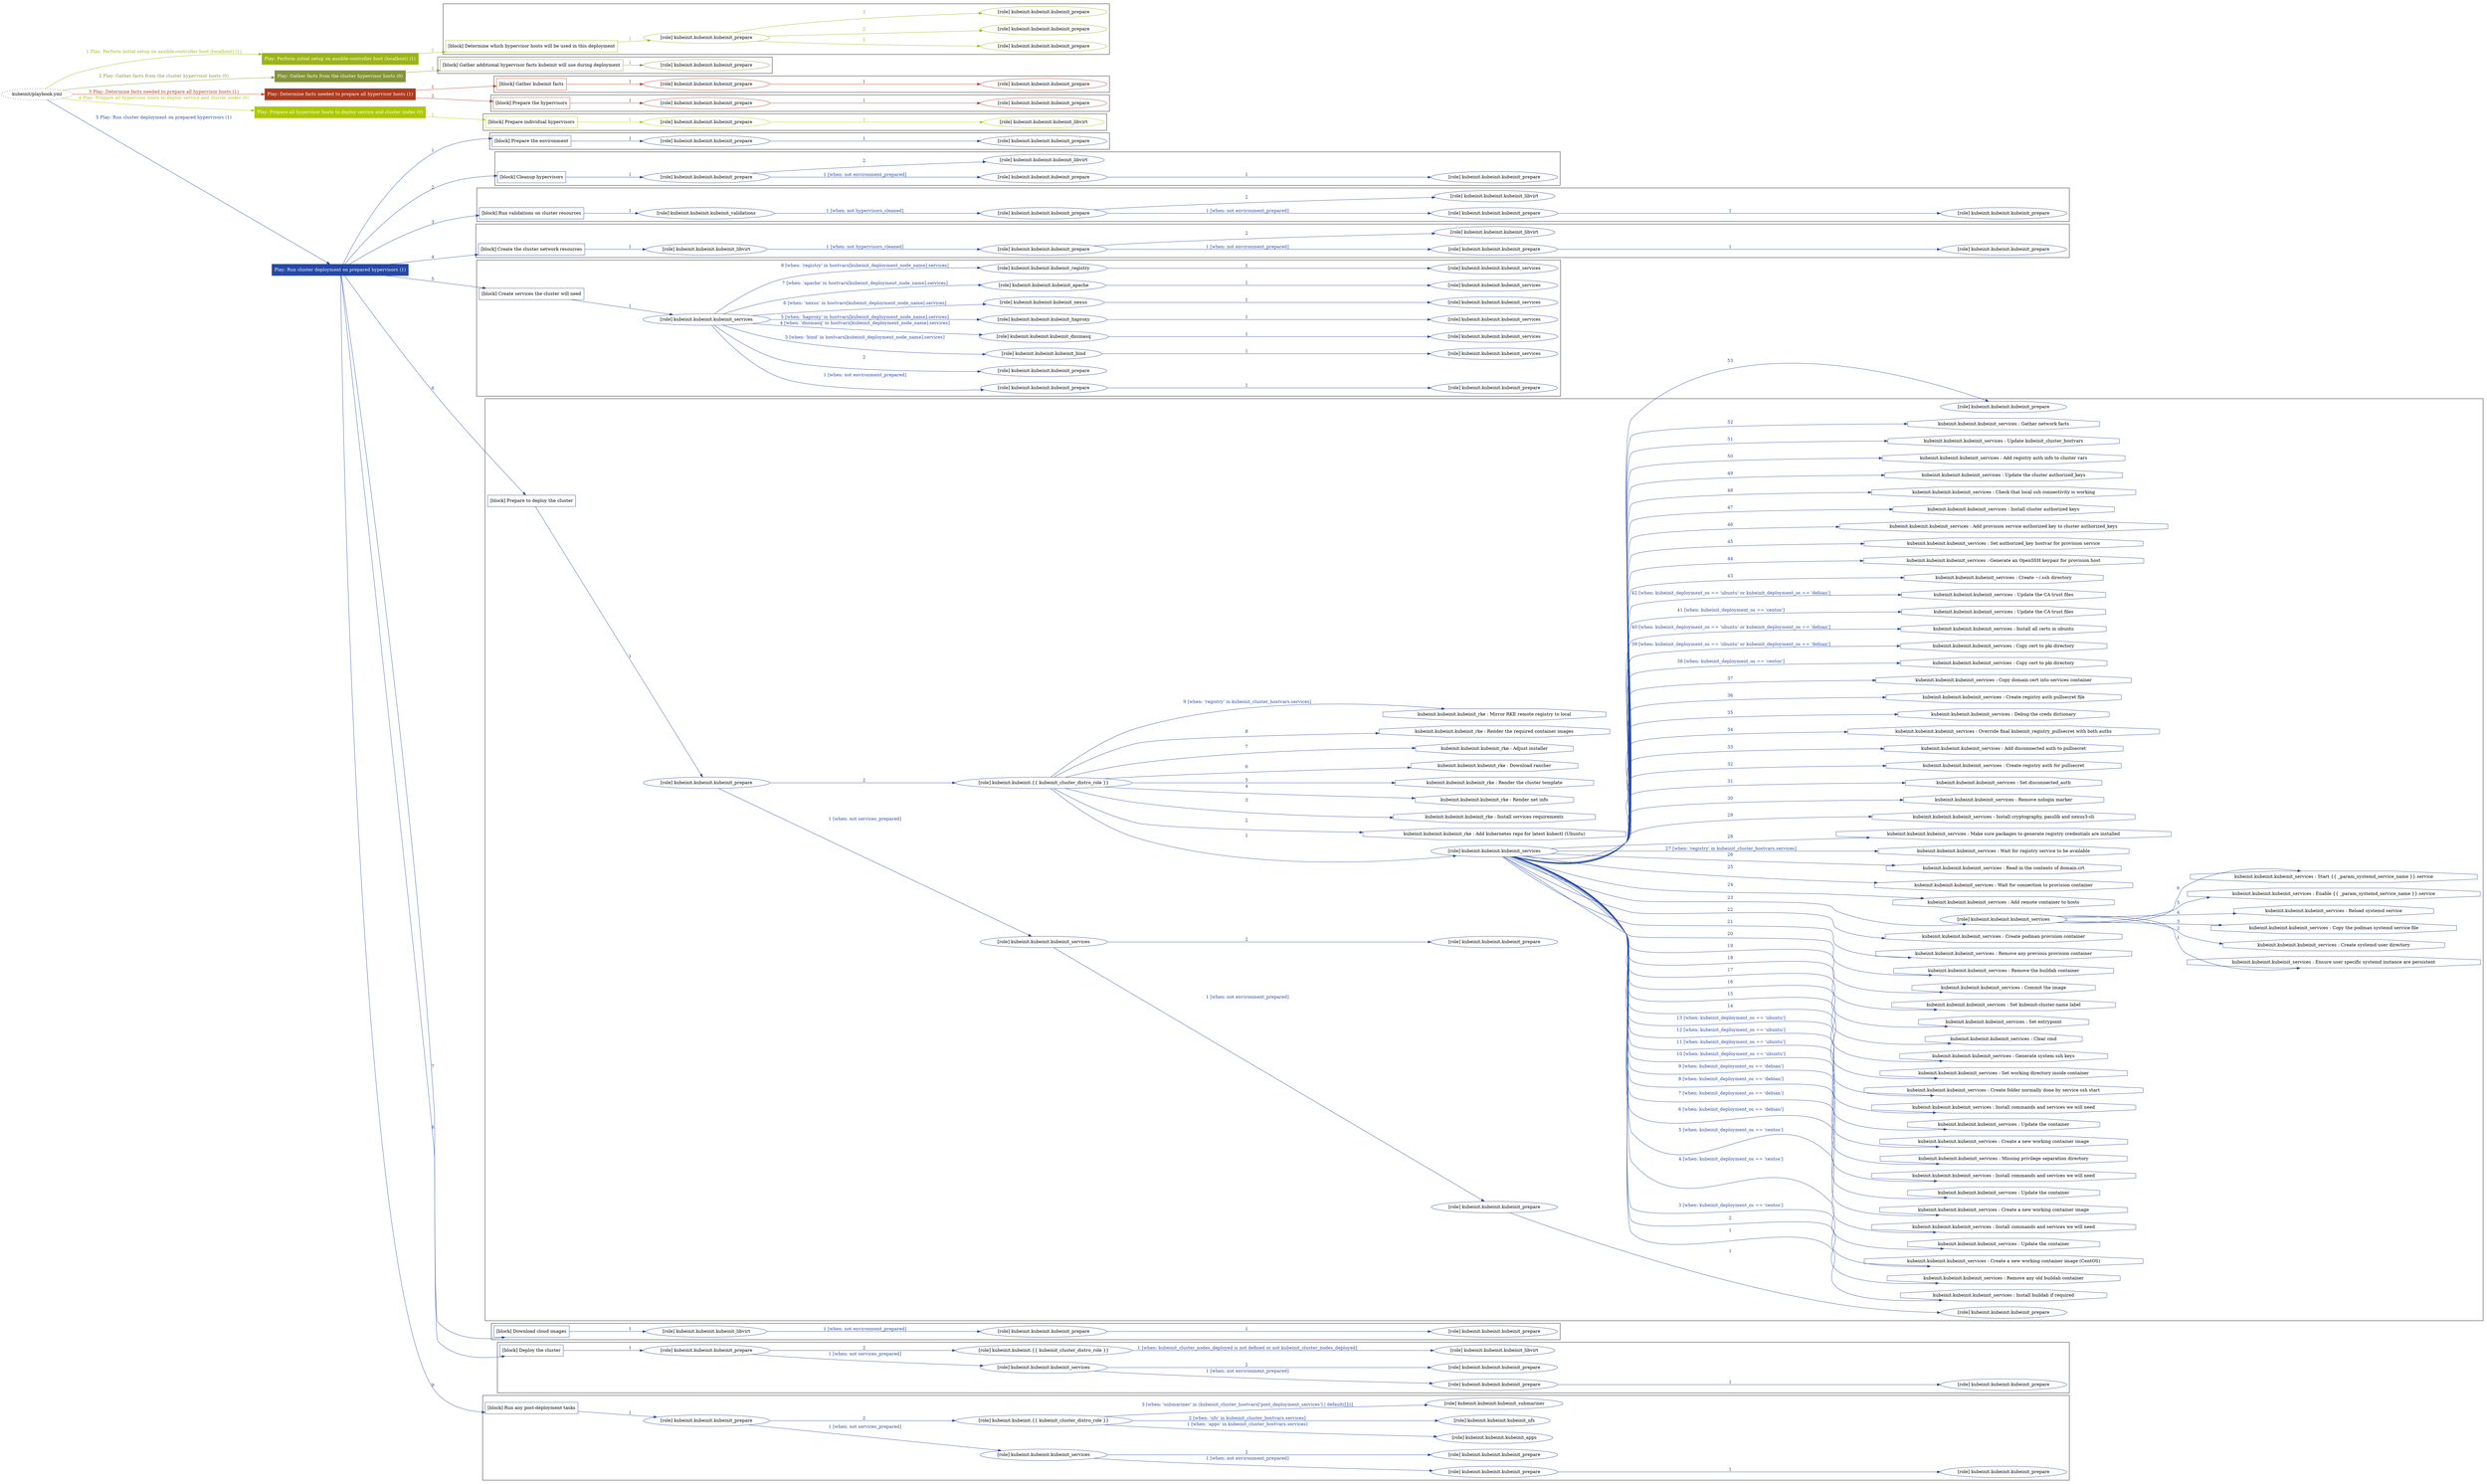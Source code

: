digraph {
	graph [concentrate=true ordering=in rankdir=LR ratio=fill]
	edge [esep=5 sep=10]
	"kubeinit/playbook.yml" [URL="/home/runner/work/kubeinit/kubeinit/kubeinit/playbook.yml" id=playbook_933cf16d style=dotted]
	"kubeinit/playbook.yml" -> play_009b0b15 [label="1 Play: Perform initial setup on ansible-controller host (localhost) (1)" color="#9cb418" fontcolor="#9cb418" id=edge_playbook_933cf16d_play_009b0b15 labeltooltip="1 Play: Perform initial setup on ansible-controller host (localhost) (1)" tooltip="1 Play: Perform initial setup on ansible-controller host (localhost) (1)"]
	subgraph "Play: Perform initial setup on ansible-controller host (localhost) (1)" {
		play_009b0b15 [label="Play: Perform initial setup on ansible-controller host (localhost) (1)" URL="/home/runner/work/kubeinit/kubeinit/kubeinit/playbook.yml" color="#9cb418" fontcolor="#ffffff" id=play_009b0b15 shape=box style=filled tooltip=localhost]
		play_009b0b15 -> block_0b1011a9 [label=1 color="#9cb418" fontcolor="#9cb418" id=edge_1_play_009b0b15_block_0b1011a9 labeltooltip=1 tooltip=1]
		subgraph cluster_block_0b1011a9 {
			block_0b1011a9 [label="[block] Determine which hypervisor hosts will be used in this deployment" URL="/home/runner/work/kubeinit/kubeinit/kubeinit/playbook.yml" color="#9cb418" id=block_0b1011a9 labeltooltip="Determine which hypervisor hosts will be used in this deployment" shape=box tooltip="Determine which hypervisor hosts will be used in this deployment"]
			block_0b1011a9 -> role_d6ec4ea9 [label="1 " color="#9cb418" fontcolor="#9cb418" id=edge_1_block_0b1011a9_role_d6ec4ea9 labeltooltip="1 " tooltip="1 "]
			subgraph "kubeinit.kubeinit.kubeinit_prepare" {
				role_d6ec4ea9 [label="[role] kubeinit.kubeinit.kubeinit_prepare" URL="/home/runner/work/kubeinit/kubeinit/kubeinit/playbook.yml" color="#9cb418" id=role_d6ec4ea9 tooltip="kubeinit.kubeinit.kubeinit_prepare"]
				role_d6ec4ea9 -> role_cd32869f [label="1 " color="#9cb418" fontcolor="#9cb418" id=edge_1_role_d6ec4ea9_role_cd32869f labeltooltip="1 " tooltip="1 "]
				subgraph "kubeinit.kubeinit.kubeinit_prepare" {
					role_cd32869f [label="[role] kubeinit.kubeinit.kubeinit_prepare" URL="/home/runner/.ansible/collections/ansible_collections/kubeinit/kubeinit/roles/kubeinit_prepare/tasks/build_hypervisors_group.yml" color="#9cb418" id=role_cd32869f tooltip="kubeinit.kubeinit.kubeinit_prepare"]
				}
				role_d6ec4ea9 -> role_153c71c5 [label="2 " color="#9cb418" fontcolor="#9cb418" id=edge_2_role_d6ec4ea9_role_153c71c5 labeltooltip="2 " tooltip="2 "]
				subgraph "kubeinit.kubeinit.kubeinit_prepare" {
					role_153c71c5 [label="[role] kubeinit.kubeinit.kubeinit_prepare" URL="/home/runner/.ansible/collections/ansible_collections/kubeinit/kubeinit/roles/kubeinit_prepare/tasks/build_hypervisors_group.yml" color="#9cb418" id=role_153c71c5 tooltip="kubeinit.kubeinit.kubeinit_prepare"]
				}
				role_d6ec4ea9 -> role_6db8f34f [label="3 " color="#9cb418" fontcolor="#9cb418" id=edge_3_role_d6ec4ea9_role_6db8f34f labeltooltip="3 " tooltip="3 "]
				subgraph "kubeinit.kubeinit.kubeinit_prepare" {
					role_6db8f34f [label="[role] kubeinit.kubeinit.kubeinit_prepare" URL="/home/runner/.ansible/collections/ansible_collections/kubeinit/kubeinit/roles/kubeinit_prepare/tasks/build_hypervisors_group.yml" color="#9cb418" id=role_6db8f34f tooltip="kubeinit.kubeinit.kubeinit_prepare"]
				}
			}
		}
	}
	"kubeinit/playbook.yml" -> play_ef0b79a1 [label="2 Play: Gather facts from the cluster hypervisor hosts (0)" color="#849438" fontcolor="#849438" id=edge_playbook_933cf16d_play_ef0b79a1 labeltooltip="2 Play: Gather facts from the cluster hypervisor hosts (0)" tooltip="2 Play: Gather facts from the cluster hypervisor hosts (0)"]
	subgraph "Play: Gather facts from the cluster hypervisor hosts (0)" {
		play_ef0b79a1 [label="Play: Gather facts from the cluster hypervisor hosts (0)" URL="/home/runner/work/kubeinit/kubeinit/kubeinit/playbook.yml" color="#849438" fontcolor="#ffffff" id=play_ef0b79a1 shape=box style=filled tooltip="Play: Gather facts from the cluster hypervisor hosts (0)"]
		play_ef0b79a1 -> block_7101adfe [label=1 color="#849438" fontcolor="#849438" id=edge_1_play_ef0b79a1_block_7101adfe labeltooltip=1 tooltip=1]
		subgraph cluster_block_7101adfe {
			block_7101adfe [label="[block] Gather additional hypervisor facts kubeinit will use during deployment" URL="/home/runner/work/kubeinit/kubeinit/kubeinit/playbook.yml" color="#849438" id=block_7101adfe labeltooltip="Gather additional hypervisor facts kubeinit will use during deployment" shape=box tooltip="Gather additional hypervisor facts kubeinit will use during deployment"]
			block_7101adfe -> role_93156fb1 [label="1 " color="#849438" fontcolor="#849438" id=edge_1_block_7101adfe_role_93156fb1 labeltooltip="1 " tooltip="1 "]
			subgraph "kubeinit.kubeinit.kubeinit_prepare" {
				role_93156fb1 [label="[role] kubeinit.kubeinit.kubeinit_prepare" URL="/home/runner/work/kubeinit/kubeinit/kubeinit/playbook.yml" color="#849438" id=role_93156fb1 tooltip="kubeinit.kubeinit.kubeinit_prepare"]
			}
		}
	}
	"kubeinit/playbook.yml" -> play_a6e71e3b [label="3 Play: Determine facts needed to prepare all hypervisor hosts (1)" color="#ad3b1f" fontcolor="#ad3b1f" id=edge_playbook_933cf16d_play_a6e71e3b labeltooltip="3 Play: Determine facts needed to prepare all hypervisor hosts (1)" tooltip="3 Play: Determine facts needed to prepare all hypervisor hosts (1)"]
	subgraph "Play: Determine facts needed to prepare all hypervisor hosts (1)" {
		play_a6e71e3b [label="Play: Determine facts needed to prepare all hypervisor hosts (1)" URL="/home/runner/work/kubeinit/kubeinit/kubeinit/playbook.yml" color="#ad3b1f" fontcolor="#ffffff" id=play_a6e71e3b shape=box style=filled tooltip=localhost]
		play_a6e71e3b -> block_61bbda43 [label=1 color="#ad3b1f" fontcolor="#ad3b1f" id=edge_1_play_a6e71e3b_block_61bbda43 labeltooltip=1 tooltip=1]
		subgraph cluster_block_61bbda43 {
			block_61bbda43 [label="[block] Gather kubeinit facts" URL="/home/runner/work/kubeinit/kubeinit/kubeinit/playbook.yml" color="#ad3b1f" id=block_61bbda43 labeltooltip="Gather kubeinit facts" shape=box tooltip="Gather kubeinit facts"]
			block_61bbda43 -> role_1f6a9fcf [label="1 " color="#ad3b1f" fontcolor="#ad3b1f" id=edge_1_block_61bbda43_role_1f6a9fcf labeltooltip="1 " tooltip="1 "]
			subgraph "kubeinit.kubeinit.kubeinit_prepare" {
				role_1f6a9fcf [label="[role] kubeinit.kubeinit.kubeinit_prepare" URL="/home/runner/work/kubeinit/kubeinit/kubeinit/playbook.yml" color="#ad3b1f" id=role_1f6a9fcf tooltip="kubeinit.kubeinit.kubeinit_prepare"]
				role_1f6a9fcf -> role_9f3dfb10 [label="1 " color="#ad3b1f" fontcolor="#ad3b1f" id=edge_1_role_1f6a9fcf_role_9f3dfb10 labeltooltip="1 " tooltip="1 "]
				subgraph "kubeinit.kubeinit.kubeinit_prepare" {
					role_9f3dfb10 [label="[role] kubeinit.kubeinit.kubeinit_prepare" URL="/home/runner/.ansible/collections/ansible_collections/kubeinit/kubeinit/roles/kubeinit_prepare/tasks/gather_kubeinit_facts.yml" color="#ad3b1f" id=role_9f3dfb10 tooltip="kubeinit.kubeinit.kubeinit_prepare"]
				}
			}
		}
		play_a6e71e3b -> block_b5e2b1ca [label=2 color="#ad3b1f" fontcolor="#ad3b1f" id=edge_2_play_a6e71e3b_block_b5e2b1ca labeltooltip=2 tooltip=2]
		subgraph cluster_block_b5e2b1ca {
			block_b5e2b1ca [label="[block] Prepare the hypervisors" URL="/home/runner/work/kubeinit/kubeinit/kubeinit/playbook.yml" color="#ad3b1f" id=block_b5e2b1ca labeltooltip="Prepare the hypervisors" shape=box tooltip="Prepare the hypervisors"]
			block_b5e2b1ca -> role_a7f0e3c1 [label="1 " color="#ad3b1f" fontcolor="#ad3b1f" id=edge_1_block_b5e2b1ca_role_a7f0e3c1 labeltooltip="1 " tooltip="1 "]
			subgraph "kubeinit.kubeinit.kubeinit_prepare" {
				role_a7f0e3c1 [label="[role] kubeinit.kubeinit.kubeinit_prepare" URL="/home/runner/work/kubeinit/kubeinit/kubeinit/playbook.yml" color="#ad3b1f" id=role_a7f0e3c1 tooltip="kubeinit.kubeinit.kubeinit_prepare"]
				role_a7f0e3c1 -> role_98a6e5ef [label="1 " color="#ad3b1f" fontcolor="#ad3b1f" id=edge_1_role_a7f0e3c1_role_98a6e5ef labeltooltip="1 " tooltip="1 "]
				subgraph "kubeinit.kubeinit.kubeinit_prepare" {
					role_98a6e5ef [label="[role] kubeinit.kubeinit.kubeinit_prepare" URL="/home/runner/.ansible/collections/ansible_collections/kubeinit/kubeinit/roles/kubeinit_prepare/tasks/gather_kubeinit_facts.yml" color="#ad3b1f" id=role_98a6e5ef tooltip="kubeinit.kubeinit.kubeinit_prepare"]
				}
			}
		}
	}
	"kubeinit/playbook.yml" -> play_d9e4357f [label="4 Play: Prepare all hypervisor hosts to deploy service and cluster nodes (0)" color="#acc903" fontcolor="#acc903" id=edge_playbook_933cf16d_play_d9e4357f labeltooltip="4 Play: Prepare all hypervisor hosts to deploy service and cluster nodes (0)" tooltip="4 Play: Prepare all hypervisor hosts to deploy service and cluster nodes (0)"]
	subgraph "Play: Prepare all hypervisor hosts to deploy service and cluster nodes (0)" {
		play_d9e4357f [label="Play: Prepare all hypervisor hosts to deploy service and cluster nodes (0)" URL="/home/runner/work/kubeinit/kubeinit/kubeinit/playbook.yml" color="#acc903" fontcolor="#ffffff" id=play_d9e4357f shape=box style=filled tooltip="Play: Prepare all hypervisor hosts to deploy service and cluster nodes (0)"]
		play_d9e4357f -> block_4b809bd7 [label=1 color="#acc903" fontcolor="#acc903" id=edge_1_play_d9e4357f_block_4b809bd7 labeltooltip=1 tooltip=1]
		subgraph cluster_block_4b809bd7 {
			block_4b809bd7 [label="[block] Prepare individual hypervisors" URL="/home/runner/work/kubeinit/kubeinit/kubeinit/playbook.yml" color="#acc903" id=block_4b809bd7 labeltooltip="Prepare individual hypervisors" shape=box tooltip="Prepare individual hypervisors"]
			block_4b809bd7 -> role_a4d0ceb5 [label="1 " color="#acc903" fontcolor="#acc903" id=edge_1_block_4b809bd7_role_a4d0ceb5 labeltooltip="1 " tooltip="1 "]
			subgraph "kubeinit.kubeinit.kubeinit_prepare" {
				role_a4d0ceb5 [label="[role] kubeinit.kubeinit.kubeinit_prepare" URL="/home/runner/work/kubeinit/kubeinit/kubeinit/playbook.yml" color="#acc903" id=role_a4d0ceb5 tooltip="kubeinit.kubeinit.kubeinit_prepare"]
				role_a4d0ceb5 -> role_81955d73 [label="1 " color="#acc903" fontcolor="#acc903" id=edge_1_role_a4d0ceb5_role_81955d73 labeltooltip="1 " tooltip="1 "]
				subgraph "kubeinit.kubeinit.kubeinit_libvirt" {
					role_81955d73 [label="[role] kubeinit.kubeinit.kubeinit_libvirt" URL="/home/runner/.ansible/collections/ansible_collections/kubeinit/kubeinit/roles/kubeinit_prepare/tasks/prepare_hypervisor.yml" color="#acc903" id=role_81955d73 tooltip="kubeinit.kubeinit.kubeinit_libvirt"]
				}
			}
		}
	}
	"kubeinit/playbook.yml" -> play_01942c00 [label="5 Play: Run cluster deployment on prepared hypervisors (1)" color="#2548a7" fontcolor="#2548a7" id=edge_playbook_933cf16d_play_01942c00 labeltooltip="5 Play: Run cluster deployment on prepared hypervisors (1)" tooltip="5 Play: Run cluster deployment on prepared hypervisors (1)"]
	subgraph "Play: Run cluster deployment on prepared hypervisors (1)" {
		play_01942c00 [label="Play: Run cluster deployment on prepared hypervisors (1)" URL="/home/runner/work/kubeinit/kubeinit/kubeinit/playbook.yml" color="#2548a7" fontcolor="#ffffff" id=play_01942c00 shape=box style=filled tooltip=localhost]
		play_01942c00 -> block_50c94e11 [label=1 color="#2548a7" fontcolor="#2548a7" id=edge_1_play_01942c00_block_50c94e11 labeltooltip=1 tooltip=1]
		subgraph cluster_block_50c94e11 {
			block_50c94e11 [label="[block] Prepare the environment" URL="/home/runner/work/kubeinit/kubeinit/kubeinit/playbook.yml" color="#2548a7" id=block_50c94e11 labeltooltip="Prepare the environment" shape=box tooltip="Prepare the environment"]
			block_50c94e11 -> role_9a348888 [label="1 " color="#2548a7" fontcolor="#2548a7" id=edge_1_block_50c94e11_role_9a348888 labeltooltip="1 " tooltip="1 "]
			subgraph "kubeinit.kubeinit.kubeinit_prepare" {
				role_9a348888 [label="[role] kubeinit.kubeinit.kubeinit_prepare" URL="/home/runner/work/kubeinit/kubeinit/kubeinit/playbook.yml" color="#2548a7" id=role_9a348888 tooltip="kubeinit.kubeinit.kubeinit_prepare"]
				role_9a348888 -> role_fd379622 [label="1 " color="#2548a7" fontcolor="#2548a7" id=edge_1_role_9a348888_role_fd379622 labeltooltip="1 " tooltip="1 "]
				subgraph "kubeinit.kubeinit.kubeinit_prepare" {
					role_fd379622 [label="[role] kubeinit.kubeinit.kubeinit_prepare" URL="/home/runner/.ansible/collections/ansible_collections/kubeinit/kubeinit/roles/kubeinit_prepare/tasks/gather_kubeinit_facts.yml" color="#2548a7" id=role_fd379622 tooltip="kubeinit.kubeinit.kubeinit_prepare"]
				}
			}
		}
		play_01942c00 -> block_462a26f3 [label=2 color="#2548a7" fontcolor="#2548a7" id=edge_2_play_01942c00_block_462a26f3 labeltooltip=2 tooltip=2]
		subgraph cluster_block_462a26f3 {
			block_462a26f3 [label="[block] Cleanup hypervisors" URL="/home/runner/work/kubeinit/kubeinit/kubeinit/playbook.yml" color="#2548a7" id=block_462a26f3 labeltooltip="Cleanup hypervisors" shape=box tooltip="Cleanup hypervisors"]
			block_462a26f3 -> role_93bf9c90 [label="1 " color="#2548a7" fontcolor="#2548a7" id=edge_1_block_462a26f3_role_93bf9c90 labeltooltip="1 " tooltip="1 "]
			subgraph "kubeinit.kubeinit.kubeinit_prepare" {
				role_93bf9c90 [label="[role] kubeinit.kubeinit.kubeinit_prepare" URL="/home/runner/work/kubeinit/kubeinit/kubeinit/playbook.yml" color="#2548a7" id=role_93bf9c90 tooltip="kubeinit.kubeinit.kubeinit_prepare"]
				role_93bf9c90 -> role_c7045a08 [label="1 [when: not environment_prepared]" color="#2548a7" fontcolor="#2548a7" id=edge_1_role_93bf9c90_role_c7045a08 labeltooltip="1 [when: not environment_prepared]" tooltip="1 [when: not environment_prepared]"]
				subgraph "kubeinit.kubeinit.kubeinit_prepare" {
					role_c7045a08 [label="[role] kubeinit.kubeinit.kubeinit_prepare" URL="/home/runner/.ansible/collections/ansible_collections/kubeinit/kubeinit/roles/kubeinit_prepare/tasks/cleanup_hypervisors.yml" color="#2548a7" id=role_c7045a08 tooltip="kubeinit.kubeinit.kubeinit_prepare"]
					role_c7045a08 -> role_bed9f543 [label="1 " color="#2548a7" fontcolor="#2548a7" id=edge_1_role_c7045a08_role_bed9f543 labeltooltip="1 " tooltip="1 "]
					subgraph "kubeinit.kubeinit.kubeinit_prepare" {
						role_bed9f543 [label="[role] kubeinit.kubeinit.kubeinit_prepare" URL="/home/runner/.ansible/collections/ansible_collections/kubeinit/kubeinit/roles/kubeinit_prepare/tasks/gather_kubeinit_facts.yml" color="#2548a7" id=role_bed9f543 tooltip="kubeinit.kubeinit.kubeinit_prepare"]
					}
				}
				role_93bf9c90 -> role_bf9f69d5 [label="2 " color="#2548a7" fontcolor="#2548a7" id=edge_2_role_93bf9c90_role_bf9f69d5 labeltooltip="2 " tooltip="2 "]
				subgraph "kubeinit.kubeinit.kubeinit_libvirt" {
					role_bf9f69d5 [label="[role] kubeinit.kubeinit.kubeinit_libvirt" URL="/home/runner/.ansible/collections/ansible_collections/kubeinit/kubeinit/roles/kubeinit_prepare/tasks/cleanup_hypervisors.yml" color="#2548a7" id=role_bf9f69d5 tooltip="kubeinit.kubeinit.kubeinit_libvirt"]
				}
			}
		}
		play_01942c00 -> block_33b5425b [label=3 color="#2548a7" fontcolor="#2548a7" id=edge_3_play_01942c00_block_33b5425b labeltooltip=3 tooltip=3]
		subgraph cluster_block_33b5425b {
			block_33b5425b [label="[block] Run validations on cluster resources" URL="/home/runner/work/kubeinit/kubeinit/kubeinit/playbook.yml" color="#2548a7" id=block_33b5425b labeltooltip="Run validations on cluster resources" shape=box tooltip="Run validations on cluster resources"]
			block_33b5425b -> role_4dbe193d [label="1 " color="#2548a7" fontcolor="#2548a7" id=edge_1_block_33b5425b_role_4dbe193d labeltooltip="1 " tooltip="1 "]
			subgraph "kubeinit.kubeinit.kubeinit_validations" {
				role_4dbe193d [label="[role] kubeinit.kubeinit.kubeinit_validations" URL="/home/runner/work/kubeinit/kubeinit/kubeinit/playbook.yml" color="#2548a7" id=role_4dbe193d tooltip="kubeinit.kubeinit.kubeinit_validations"]
				role_4dbe193d -> role_79b29181 [label="1 [when: not hypervisors_cleaned]" color="#2548a7" fontcolor="#2548a7" id=edge_1_role_4dbe193d_role_79b29181 labeltooltip="1 [when: not hypervisors_cleaned]" tooltip="1 [when: not hypervisors_cleaned]"]
				subgraph "kubeinit.kubeinit.kubeinit_prepare" {
					role_79b29181 [label="[role] kubeinit.kubeinit.kubeinit_prepare" URL="/home/runner/.ansible/collections/ansible_collections/kubeinit/kubeinit/roles/kubeinit_validations/tasks/main.yml" color="#2548a7" id=role_79b29181 tooltip="kubeinit.kubeinit.kubeinit_prepare"]
					role_79b29181 -> role_2a821baa [label="1 [when: not environment_prepared]" color="#2548a7" fontcolor="#2548a7" id=edge_1_role_79b29181_role_2a821baa labeltooltip="1 [when: not environment_prepared]" tooltip="1 [when: not environment_prepared]"]
					subgraph "kubeinit.kubeinit.kubeinit_prepare" {
						role_2a821baa [label="[role] kubeinit.kubeinit.kubeinit_prepare" URL="/home/runner/.ansible/collections/ansible_collections/kubeinit/kubeinit/roles/kubeinit_prepare/tasks/cleanup_hypervisors.yml" color="#2548a7" id=role_2a821baa tooltip="kubeinit.kubeinit.kubeinit_prepare"]
						role_2a821baa -> role_43276eae [label="1 " color="#2548a7" fontcolor="#2548a7" id=edge_1_role_2a821baa_role_43276eae labeltooltip="1 " tooltip="1 "]
						subgraph "kubeinit.kubeinit.kubeinit_prepare" {
							role_43276eae [label="[role] kubeinit.kubeinit.kubeinit_prepare" URL="/home/runner/.ansible/collections/ansible_collections/kubeinit/kubeinit/roles/kubeinit_prepare/tasks/gather_kubeinit_facts.yml" color="#2548a7" id=role_43276eae tooltip="kubeinit.kubeinit.kubeinit_prepare"]
						}
					}
					role_79b29181 -> role_0fef2c3e [label="2 " color="#2548a7" fontcolor="#2548a7" id=edge_2_role_79b29181_role_0fef2c3e labeltooltip="2 " tooltip="2 "]
					subgraph "kubeinit.kubeinit.kubeinit_libvirt" {
						role_0fef2c3e [label="[role] kubeinit.kubeinit.kubeinit_libvirt" URL="/home/runner/.ansible/collections/ansible_collections/kubeinit/kubeinit/roles/kubeinit_prepare/tasks/cleanup_hypervisors.yml" color="#2548a7" id=role_0fef2c3e tooltip="kubeinit.kubeinit.kubeinit_libvirt"]
					}
				}
			}
		}
		play_01942c00 -> block_0aac51c7 [label=4 color="#2548a7" fontcolor="#2548a7" id=edge_4_play_01942c00_block_0aac51c7 labeltooltip=4 tooltip=4]
		subgraph cluster_block_0aac51c7 {
			block_0aac51c7 [label="[block] Create the cluster network resources" URL="/home/runner/work/kubeinit/kubeinit/kubeinit/playbook.yml" color="#2548a7" id=block_0aac51c7 labeltooltip="Create the cluster network resources" shape=box tooltip="Create the cluster network resources"]
			block_0aac51c7 -> role_13e79f90 [label="1 " color="#2548a7" fontcolor="#2548a7" id=edge_1_block_0aac51c7_role_13e79f90 labeltooltip="1 " tooltip="1 "]
			subgraph "kubeinit.kubeinit.kubeinit_libvirt" {
				role_13e79f90 [label="[role] kubeinit.kubeinit.kubeinit_libvirt" URL="/home/runner/work/kubeinit/kubeinit/kubeinit/playbook.yml" color="#2548a7" id=role_13e79f90 tooltip="kubeinit.kubeinit.kubeinit_libvirt"]
				role_13e79f90 -> role_3d55b80d [label="1 [when: not hypervisors_cleaned]" color="#2548a7" fontcolor="#2548a7" id=edge_1_role_13e79f90_role_3d55b80d labeltooltip="1 [when: not hypervisors_cleaned]" tooltip="1 [when: not hypervisors_cleaned]"]
				subgraph "kubeinit.kubeinit.kubeinit_prepare" {
					role_3d55b80d [label="[role] kubeinit.kubeinit.kubeinit_prepare" URL="/home/runner/.ansible/collections/ansible_collections/kubeinit/kubeinit/roles/kubeinit_libvirt/tasks/create_network.yml" color="#2548a7" id=role_3d55b80d tooltip="kubeinit.kubeinit.kubeinit_prepare"]
					role_3d55b80d -> role_01e117e0 [label="1 [when: not environment_prepared]" color="#2548a7" fontcolor="#2548a7" id=edge_1_role_3d55b80d_role_01e117e0 labeltooltip="1 [when: not environment_prepared]" tooltip="1 [when: not environment_prepared]"]
					subgraph "kubeinit.kubeinit.kubeinit_prepare" {
						role_01e117e0 [label="[role] kubeinit.kubeinit.kubeinit_prepare" URL="/home/runner/.ansible/collections/ansible_collections/kubeinit/kubeinit/roles/kubeinit_prepare/tasks/cleanup_hypervisors.yml" color="#2548a7" id=role_01e117e0 tooltip="kubeinit.kubeinit.kubeinit_prepare"]
						role_01e117e0 -> role_af7253c8 [label="1 " color="#2548a7" fontcolor="#2548a7" id=edge_1_role_01e117e0_role_af7253c8 labeltooltip="1 " tooltip="1 "]
						subgraph "kubeinit.kubeinit.kubeinit_prepare" {
							role_af7253c8 [label="[role] kubeinit.kubeinit.kubeinit_prepare" URL="/home/runner/.ansible/collections/ansible_collections/kubeinit/kubeinit/roles/kubeinit_prepare/tasks/gather_kubeinit_facts.yml" color="#2548a7" id=role_af7253c8 tooltip="kubeinit.kubeinit.kubeinit_prepare"]
						}
					}
					role_3d55b80d -> role_86ed434f [label="2 " color="#2548a7" fontcolor="#2548a7" id=edge_2_role_3d55b80d_role_86ed434f labeltooltip="2 " tooltip="2 "]
					subgraph "kubeinit.kubeinit.kubeinit_libvirt" {
						role_86ed434f [label="[role] kubeinit.kubeinit.kubeinit_libvirt" URL="/home/runner/.ansible/collections/ansible_collections/kubeinit/kubeinit/roles/kubeinit_prepare/tasks/cleanup_hypervisors.yml" color="#2548a7" id=role_86ed434f tooltip="kubeinit.kubeinit.kubeinit_libvirt"]
					}
				}
			}
		}
		play_01942c00 -> block_17ce0dcc [label=5 color="#2548a7" fontcolor="#2548a7" id=edge_5_play_01942c00_block_17ce0dcc labeltooltip=5 tooltip=5]
		subgraph cluster_block_17ce0dcc {
			block_17ce0dcc [label="[block] Create services the cluster will need" URL="/home/runner/work/kubeinit/kubeinit/kubeinit/playbook.yml" color="#2548a7" id=block_17ce0dcc labeltooltip="Create services the cluster will need" shape=box tooltip="Create services the cluster will need"]
			block_17ce0dcc -> role_ba45fc9c [label="1 " color="#2548a7" fontcolor="#2548a7" id=edge_1_block_17ce0dcc_role_ba45fc9c labeltooltip="1 " tooltip="1 "]
			subgraph "kubeinit.kubeinit.kubeinit_services" {
				role_ba45fc9c [label="[role] kubeinit.kubeinit.kubeinit_services" URL="/home/runner/work/kubeinit/kubeinit/kubeinit/playbook.yml" color="#2548a7" id=role_ba45fc9c tooltip="kubeinit.kubeinit.kubeinit_services"]
				role_ba45fc9c -> role_064adedc [label="1 [when: not environment_prepared]" color="#2548a7" fontcolor="#2548a7" id=edge_1_role_ba45fc9c_role_064adedc labeltooltip="1 [when: not environment_prepared]" tooltip="1 [when: not environment_prepared]"]
				subgraph "kubeinit.kubeinit.kubeinit_prepare" {
					role_064adedc [label="[role] kubeinit.kubeinit.kubeinit_prepare" URL="/home/runner/.ansible/collections/ansible_collections/kubeinit/kubeinit/roles/kubeinit_services/tasks/main.yml" color="#2548a7" id=role_064adedc tooltip="kubeinit.kubeinit.kubeinit_prepare"]
					role_064adedc -> role_989959fd [label="1 " color="#2548a7" fontcolor="#2548a7" id=edge_1_role_064adedc_role_989959fd labeltooltip="1 " tooltip="1 "]
					subgraph "kubeinit.kubeinit.kubeinit_prepare" {
						role_989959fd [label="[role] kubeinit.kubeinit.kubeinit_prepare" URL="/home/runner/.ansible/collections/ansible_collections/kubeinit/kubeinit/roles/kubeinit_prepare/tasks/gather_kubeinit_facts.yml" color="#2548a7" id=role_989959fd tooltip="kubeinit.kubeinit.kubeinit_prepare"]
					}
				}
				role_ba45fc9c -> role_eb92bdc2 [label="2 " color="#2548a7" fontcolor="#2548a7" id=edge_2_role_ba45fc9c_role_eb92bdc2 labeltooltip="2 " tooltip="2 "]
				subgraph "kubeinit.kubeinit.kubeinit_prepare" {
					role_eb92bdc2 [label="[role] kubeinit.kubeinit.kubeinit_prepare" URL="/home/runner/.ansible/collections/ansible_collections/kubeinit/kubeinit/roles/kubeinit_services/tasks/00_create_service_pod.yml" color="#2548a7" id=role_eb92bdc2 tooltip="kubeinit.kubeinit.kubeinit_prepare"]
				}
				role_ba45fc9c -> role_d8cae7a8 [label="3 [when: 'bind' in hostvars[kubeinit_deployment_node_name].services]" color="#2548a7" fontcolor="#2548a7" id=edge_3_role_ba45fc9c_role_d8cae7a8 labeltooltip="3 [when: 'bind' in hostvars[kubeinit_deployment_node_name].services]" tooltip="3 [when: 'bind' in hostvars[kubeinit_deployment_node_name].services]"]
				subgraph "kubeinit.kubeinit.kubeinit_bind" {
					role_d8cae7a8 [label="[role] kubeinit.kubeinit.kubeinit_bind" URL="/home/runner/.ansible/collections/ansible_collections/kubeinit/kubeinit/roles/kubeinit_services/tasks/start_services_containers.yml" color="#2548a7" id=role_d8cae7a8 tooltip="kubeinit.kubeinit.kubeinit_bind"]
					role_d8cae7a8 -> role_fbb53036 [label="1 " color="#2548a7" fontcolor="#2548a7" id=edge_1_role_d8cae7a8_role_fbb53036 labeltooltip="1 " tooltip="1 "]
					subgraph "kubeinit.kubeinit.kubeinit_services" {
						role_fbb53036 [label="[role] kubeinit.kubeinit.kubeinit_services" URL="/home/runner/.ansible/collections/ansible_collections/kubeinit/kubeinit/roles/kubeinit_bind/tasks/main.yml" color="#2548a7" id=role_fbb53036 tooltip="kubeinit.kubeinit.kubeinit_services"]
					}
				}
				role_ba45fc9c -> role_b35cec4e [label="4 [when: 'dnsmasq' in hostvars[kubeinit_deployment_node_name].services]" color="#2548a7" fontcolor="#2548a7" id=edge_4_role_ba45fc9c_role_b35cec4e labeltooltip="4 [when: 'dnsmasq' in hostvars[kubeinit_deployment_node_name].services]" tooltip="4 [when: 'dnsmasq' in hostvars[kubeinit_deployment_node_name].services]"]
				subgraph "kubeinit.kubeinit.kubeinit_dnsmasq" {
					role_b35cec4e [label="[role] kubeinit.kubeinit.kubeinit_dnsmasq" URL="/home/runner/.ansible/collections/ansible_collections/kubeinit/kubeinit/roles/kubeinit_services/tasks/start_services_containers.yml" color="#2548a7" id=role_b35cec4e tooltip="kubeinit.kubeinit.kubeinit_dnsmasq"]
					role_b35cec4e -> role_c7445e4a [label="1 " color="#2548a7" fontcolor="#2548a7" id=edge_1_role_b35cec4e_role_c7445e4a labeltooltip="1 " tooltip="1 "]
					subgraph "kubeinit.kubeinit.kubeinit_services" {
						role_c7445e4a [label="[role] kubeinit.kubeinit.kubeinit_services" URL="/home/runner/.ansible/collections/ansible_collections/kubeinit/kubeinit/roles/kubeinit_dnsmasq/tasks/main.yml" color="#2548a7" id=role_c7445e4a tooltip="kubeinit.kubeinit.kubeinit_services"]
					}
				}
				role_ba45fc9c -> role_29307800 [label="5 [when: 'haproxy' in hostvars[kubeinit_deployment_node_name].services]" color="#2548a7" fontcolor="#2548a7" id=edge_5_role_ba45fc9c_role_29307800 labeltooltip="5 [when: 'haproxy' in hostvars[kubeinit_deployment_node_name].services]" tooltip="5 [when: 'haproxy' in hostvars[kubeinit_deployment_node_name].services]"]
				subgraph "kubeinit.kubeinit.kubeinit_haproxy" {
					role_29307800 [label="[role] kubeinit.kubeinit.kubeinit_haproxy" URL="/home/runner/.ansible/collections/ansible_collections/kubeinit/kubeinit/roles/kubeinit_services/tasks/start_services_containers.yml" color="#2548a7" id=role_29307800 tooltip="kubeinit.kubeinit.kubeinit_haproxy"]
					role_29307800 -> role_1ec888c3 [label="1 " color="#2548a7" fontcolor="#2548a7" id=edge_1_role_29307800_role_1ec888c3 labeltooltip="1 " tooltip="1 "]
					subgraph "kubeinit.kubeinit.kubeinit_services" {
						role_1ec888c3 [label="[role] kubeinit.kubeinit.kubeinit_services" URL="/home/runner/.ansible/collections/ansible_collections/kubeinit/kubeinit/roles/kubeinit_haproxy/tasks/main.yml" color="#2548a7" id=role_1ec888c3 tooltip="kubeinit.kubeinit.kubeinit_services"]
					}
				}
				role_ba45fc9c -> role_9c600156 [label="6 [when: 'nexus' in hostvars[kubeinit_deployment_node_name].services]" color="#2548a7" fontcolor="#2548a7" id=edge_6_role_ba45fc9c_role_9c600156 labeltooltip="6 [when: 'nexus' in hostvars[kubeinit_deployment_node_name].services]" tooltip="6 [when: 'nexus' in hostvars[kubeinit_deployment_node_name].services]"]
				subgraph "kubeinit.kubeinit.kubeinit_nexus" {
					role_9c600156 [label="[role] kubeinit.kubeinit.kubeinit_nexus" URL="/home/runner/.ansible/collections/ansible_collections/kubeinit/kubeinit/roles/kubeinit_services/tasks/start_services_containers.yml" color="#2548a7" id=role_9c600156 tooltip="kubeinit.kubeinit.kubeinit_nexus"]
					role_9c600156 -> role_7892dccc [label="1 " color="#2548a7" fontcolor="#2548a7" id=edge_1_role_9c600156_role_7892dccc labeltooltip="1 " tooltip="1 "]
					subgraph "kubeinit.kubeinit.kubeinit_services" {
						role_7892dccc [label="[role] kubeinit.kubeinit.kubeinit_services" URL="/home/runner/.ansible/collections/ansible_collections/kubeinit/kubeinit/roles/kubeinit_nexus/tasks/main.yml" color="#2548a7" id=role_7892dccc tooltip="kubeinit.kubeinit.kubeinit_services"]
					}
				}
				role_ba45fc9c -> role_25f9f5d8 [label="7 [when: 'apache' in hostvars[kubeinit_deployment_node_name].services]" color="#2548a7" fontcolor="#2548a7" id=edge_7_role_ba45fc9c_role_25f9f5d8 labeltooltip="7 [when: 'apache' in hostvars[kubeinit_deployment_node_name].services]" tooltip="7 [when: 'apache' in hostvars[kubeinit_deployment_node_name].services]"]
				subgraph "kubeinit.kubeinit.kubeinit_apache" {
					role_25f9f5d8 [label="[role] kubeinit.kubeinit.kubeinit_apache" URL="/home/runner/.ansible/collections/ansible_collections/kubeinit/kubeinit/roles/kubeinit_services/tasks/start_services_containers.yml" color="#2548a7" id=role_25f9f5d8 tooltip="kubeinit.kubeinit.kubeinit_apache"]
					role_25f9f5d8 -> role_b8f52e83 [label="1 " color="#2548a7" fontcolor="#2548a7" id=edge_1_role_25f9f5d8_role_b8f52e83 labeltooltip="1 " tooltip="1 "]
					subgraph "kubeinit.kubeinit.kubeinit_services" {
						role_b8f52e83 [label="[role] kubeinit.kubeinit.kubeinit_services" URL="/home/runner/.ansible/collections/ansible_collections/kubeinit/kubeinit/roles/kubeinit_apache/tasks/main.yml" color="#2548a7" id=role_b8f52e83 tooltip="kubeinit.kubeinit.kubeinit_services"]
					}
				}
				role_ba45fc9c -> role_1c689109 [label="8 [when: 'registry' in hostvars[kubeinit_deployment_node_name].services]" color="#2548a7" fontcolor="#2548a7" id=edge_8_role_ba45fc9c_role_1c689109 labeltooltip="8 [when: 'registry' in hostvars[kubeinit_deployment_node_name].services]" tooltip="8 [when: 'registry' in hostvars[kubeinit_deployment_node_name].services]"]
				subgraph "kubeinit.kubeinit.kubeinit_registry" {
					role_1c689109 [label="[role] kubeinit.kubeinit.kubeinit_registry" URL="/home/runner/.ansible/collections/ansible_collections/kubeinit/kubeinit/roles/kubeinit_services/tasks/start_services_containers.yml" color="#2548a7" id=role_1c689109 tooltip="kubeinit.kubeinit.kubeinit_registry"]
					role_1c689109 -> role_c0873a35 [label="1 " color="#2548a7" fontcolor="#2548a7" id=edge_1_role_1c689109_role_c0873a35 labeltooltip="1 " tooltip="1 "]
					subgraph "kubeinit.kubeinit.kubeinit_services" {
						role_c0873a35 [label="[role] kubeinit.kubeinit.kubeinit_services" URL="/home/runner/.ansible/collections/ansible_collections/kubeinit/kubeinit/roles/kubeinit_registry/tasks/main.yml" color="#2548a7" id=role_c0873a35 tooltip="kubeinit.kubeinit.kubeinit_services"]
					}
				}
			}
		}
		play_01942c00 -> block_d7d3bc9e [label=6 color="#2548a7" fontcolor="#2548a7" id=edge_6_play_01942c00_block_d7d3bc9e labeltooltip=6 tooltip=6]
		subgraph cluster_block_d7d3bc9e {
			block_d7d3bc9e [label="[block] Prepare to deploy the cluster" URL="/home/runner/work/kubeinit/kubeinit/kubeinit/playbook.yml" color="#2548a7" id=block_d7d3bc9e labeltooltip="Prepare to deploy the cluster" shape=box tooltip="Prepare to deploy the cluster"]
			block_d7d3bc9e -> role_a988c776 [label="1 " color="#2548a7" fontcolor="#2548a7" id=edge_1_block_d7d3bc9e_role_a988c776 labeltooltip="1 " tooltip="1 "]
			subgraph "kubeinit.kubeinit.kubeinit_prepare" {
				role_a988c776 [label="[role] kubeinit.kubeinit.kubeinit_prepare" URL="/home/runner/work/kubeinit/kubeinit/kubeinit/playbook.yml" color="#2548a7" id=role_a988c776 tooltip="kubeinit.kubeinit.kubeinit_prepare"]
				role_a988c776 -> role_f48fad26 [label="1 [when: not services_prepared]" color="#2548a7" fontcolor="#2548a7" id=edge_1_role_a988c776_role_f48fad26 labeltooltip="1 [when: not services_prepared]" tooltip="1 [when: not services_prepared]"]
				subgraph "kubeinit.kubeinit.kubeinit_services" {
					role_f48fad26 [label="[role] kubeinit.kubeinit.kubeinit_services" URL="/home/runner/.ansible/collections/ansible_collections/kubeinit/kubeinit/roles/kubeinit_prepare/tasks/prepare_cluster.yml" color="#2548a7" id=role_f48fad26 tooltip="kubeinit.kubeinit.kubeinit_services"]
					role_f48fad26 -> role_6f5bd6f7 [label="1 [when: not environment_prepared]" color="#2548a7" fontcolor="#2548a7" id=edge_1_role_f48fad26_role_6f5bd6f7 labeltooltip="1 [when: not environment_prepared]" tooltip="1 [when: not environment_prepared]"]
					subgraph "kubeinit.kubeinit.kubeinit_prepare" {
						role_6f5bd6f7 [label="[role] kubeinit.kubeinit.kubeinit_prepare" URL="/home/runner/.ansible/collections/ansible_collections/kubeinit/kubeinit/roles/kubeinit_services/tasks/prepare_services.yml" color="#2548a7" id=role_6f5bd6f7 tooltip="kubeinit.kubeinit.kubeinit_prepare"]
						role_6f5bd6f7 -> role_15c0994e [label="1 " color="#2548a7" fontcolor="#2548a7" id=edge_1_role_6f5bd6f7_role_15c0994e labeltooltip="1 " tooltip="1 "]
						subgraph "kubeinit.kubeinit.kubeinit_prepare" {
							role_15c0994e [label="[role] kubeinit.kubeinit.kubeinit_prepare" URL="/home/runner/.ansible/collections/ansible_collections/kubeinit/kubeinit/roles/kubeinit_prepare/tasks/gather_kubeinit_facts.yml" color="#2548a7" id=role_15c0994e tooltip="kubeinit.kubeinit.kubeinit_prepare"]
						}
					}
					role_f48fad26 -> role_c00acccc [label="2 " color="#2548a7" fontcolor="#2548a7" id=edge_2_role_f48fad26_role_c00acccc labeltooltip="2 " tooltip="2 "]
					subgraph "kubeinit.kubeinit.kubeinit_prepare" {
						role_c00acccc [label="[role] kubeinit.kubeinit.kubeinit_prepare" URL="/home/runner/.ansible/collections/ansible_collections/kubeinit/kubeinit/roles/kubeinit_services/tasks/prepare_services.yml" color="#2548a7" id=role_c00acccc tooltip="kubeinit.kubeinit.kubeinit_prepare"]
					}
				}
				role_a988c776 -> role_63938244 [label="2 " color="#2548a7" fontcolor="#2548a7" id=edge_2_role_a988c776_role_63938244 labeltooltip="2 " tooltip="2 "]
				subgraph "kubeinit.kubeinit.{{ kubeinit_cluster_distro_role }}" {
					role_63938244 [label="[role] kubeinit.kubeinit.{{ kubeinit_cluster_distro_role }}" URL="/home/runner/.ansible/collections/ansible_collections/kubeinit/kubeinit/roles/kubeinit_prepare/tasks/prepare_cluster.yml" color="#2548a7" id=role_63938244 tooltip="kubeinit.kubeinit.{{ kubeinit_cluster_distro_role }}"]
					role_63938244 -> role_8602565a [label="1 " color="#2548a7" fontcolor="#2548a7" id=edge_1_role_63938244_role_8602565a labeltooltip="1 " tooltip="1 "]
					subgraph "kubeinit.kubeinit.kubeinit_services" {
						role_8602565a [label="[role] kubeinit.kubeinit.kubeinit_services" URL="/home/runner/.ansible/collections/ansible_collections/kubeinit/kubeinit/roles/kubeinit_rke/tasks/prepare_cluster.yml" color="#2548a7" id=role_8602565a tooltip="kubeinit.kubeinit.kubeinit_services"]
						task_2298de4f [label="kubeinit.kubeinit.kubeinit_services : Install buildah if required" URL="/home/runner/.ansible/collections/ansible_collections/kubeinit/kubeinit/roles/kubeinit_services/tasks/create_provision_container.yml" color="#2548a7" id=task_2298de4f shape=octagon tooltip="kubeinit.kubeinit.kubeinit_services : Install buildah if required"]
						role_8602565a -> task_2298de4f [label="1 " color="#2548a7" fontcolor="#2548a7" id=edge_1_role_8602565a_task_2298de4f labeltooltip="1 " tooltip="1 "]
						task_f85fd476 [label="kubeinit.kubeinit.kubeinit_services : Remove any old buildah container" URL="/home/runner/.ansible/collections/ansible_collections/kubeinit/kubeinit/roles/kubeinit_services/tasks/create_provision_container.yml" color="#2548a7" id=task_f85fd476 shape=octagon tooltip="kubeinit.kubeinit.kubeinit_services : Remove any old buildah container"]
						role_8602565a -> task_f85fd476 [label="2 " color="#2548a7" fontcolor="#2548a7" id=edge_2_role_8602565a_task_f85fd476 labeltooltip="2 " tooltip="2 "]
						task_f19f8894 [label="kubeinit.kubeinit.kubeinit_services : Create a new working container image (CentOS)" URL="/home/runner/.ansible/collections/ansible_collections/kubeinit/kubeinit/roles/kubeinit_services/tasks/create_provision_container.yml" color="#2548a7" id=task_f19f8894 shape=octagon tooltip="kubeinit.kubeinit.kubeinit_services : Create a new working container image (CentOS)"]
						role_8602565a -> task_f19f8894 [label="3 [when: kubeinit_deployment_os == 'centos']" color="#2548a7" fontcolor="#2548a7" id=edge_3_role_8602565a_task_f19f8894 labeltooltip="3 [when: kubeinit_deployment_os == 'centos']" tooltip="3 [when: kubeinit_deployment_os == 'centos']"]
						task_f5f9def9 [label="kubeinit.kubeinit.kubeinit_services : Update the container" URL="/home/runner/.ansible/collections/ansible_collections/kubeinit/kubeinit/roles/kubeinit_services/tasks/create_provision_container.yml" color="#2548a7" id=task_f5f9def9 shape=octagon tooltip="kubeinit.kubeinit.kubeinit_services : Update the container"]
						role_8602565a -> task_f5f9def9 [label="4 [when: kubeinit_deployment_os == 'centos']" color="#2548a7" fontcolor="#2548a7" id=edge_4_role_8602565a_task_f5f9def9 labeltooltip="4 [when: kubeinit_deployment_os == 'centos']" tooltip="4 [when: kubeinit_deployment_os == 'centos']"]
						task_6838e3cd [label="kubeinit.kubeinit.kubeinit_services : Install commands and services we will need" URL="/home/runner/.ansible/collections/ansible_collections/kubeinit/kubeinit/roles/kubeinit_services/tasks/create_provision_container.yml" color="#2548a7" id=task_6838e3cd shape=octagon tooltip="kubeinit.kubeinit.kubeinit_services : Install commands and services we will need"]
						role_8602565a -> task_6838e3cd [label="5 [when: kubeinit_deployment_os == 'centos']" color="#2548a7" fontcolor="#2548a7" id=edge_5_role_8602565a_task_6838e3cd labeltooltip="5 [when: kubeinit_deployment_os == 'centos']" tooltip="5 [when: kubeinit_deployment_os == 'centos']"]
						task_6827c957 [label="kubeinit.kubeinit.kubeinit_services : Create a new working container image" URL="/home/runner/.ansible/collections/ansible_collections/kubeinit/kubeinit/roles/kubeinit_services/tasks/create_provision_container.yml" color="#2548a7" id=task_6827c957 shape=octagon tooltip="kubeinit.kubeinit.kubeinit_services : Create a new working container image"]
						role_8602565a -> task_6827c957 [label="6 [when: kubeinit_deployment_os == 'debian']" color="#2548a7" fontcolor="#2548a7" id=edge_6_role_8602565a_task_6827c957 labeltooltip="6 [when: kubeinit_deployment_os == 'debian']" tooltip="6 [when: kubeinit_deployment_os == 'debian']"]
						task_a78a712c [label="kubeinit.kubeinit.kubeinit_services : Update the container" URL="/home/runner/.ansible/collections/ansible_collections/kubeinit/kubeinit/roles/kubeinit_services/tasks/create_provision_container.yml" color="#2548a7" id=task_a78a712c shape=octagon tooltip="kubeinit.kubeinit.kubeinit_services : Update the container"]
						role_8602565a -> task_a78a712c [label="7 [when: kubeinit_deployment_os == 'debian']" color="#2548a7" fontcolor="#2548a7" id=edge_7_role_8602565a_task_a78a712c labeltooltip="7 [when: kubeinit_deployment_os == 'debian']" tooltip="7 [when: kubeinit_deployment_os == 'debian']"]
						task_68b81669 [label="kubeinit.kubeinit.kubeinit_services : Install commands and services we will need" URL="/home/runner/.ansible/collections/ansible_collections/kubeinit/kubeinit/roles/kubeinit_services/tasks/create_provision_container.yml" color="#2548a7" id=task_68b81669 shape=octagon tooltip="kubeinit.kubeinit.kubeinit_services : Install commands and services we will need"]
						role_8602565a -> task_68b81669 [label="8 [when: kubeinit_deployment_os == 'debian']" color="#2548a7" fontcolor="#2548a7" id=edge_8_role_8602565a_task_68b81669 labeltooltip="8 [when: kubeinit_deployment_os == 'debian']" tooltip="8 [when: kubeinit_deployment_os == 'debian']"]
						task_8474009c [label="kubeinit.kubeinit.kubeinit_services : Missing privilege separation directory" URL="/home/runner/.ansible/collections/ansible_collections/kubeinit/kubeinit/roles/kubeinit_services/tasks/create_provision_container.yml" color="#2548a7" id=task_8474009c shape=octagon tooltip="kubeinit.kubeinit.kubeinit_services : Missing privilege separation directory"]
						role_8602565a -> task_8474009c [label="9 [when: kubeinit_deployment_os == 'debian']" color="#2548a7" fontcolor="#2548a7" id=edge_9_role_8602565a_task_8474009c labeltooltip="9 [when: kubeinit_deployment_os == 'debian']" tooltip="9 [when: kubeinit_deployment_os == 'debian']"]
						task_c13d3936 [label="kubeinit.kubeinit.kubeinit_services : Create a new working container image" URL="/home/runner/.ansible/collections/ansible_collections/kubeinit/kubeinit/roles/kubeinit_services/tasks/create_provision_container.yml" color="#2548a7" id=task_c13d3936 shape=octagon tooltip="kubeinit.kubeinit.kubeinit_services : Create a new working container image"]
						role_8602565a -> task_c13d3936 [label="10 [when: kubeinit_deployment_os == 'ubuntu']" color="#2548a7" fontcolor="#2548a7" id=edge_10_role_8602565a_task_c13d3936 labeltooltip="10 [when: kubeinit_deployment_os == 'ubuntu']" tooltip="10 [when: kubeinit_deployment_os == 'ubuntu']"]
						task_605a6d3a [label="kubeinit.kubeinit.kubeinit_services : Update the container" URL="/home/runner/.ansible/collections/ansible_collections/kubeinit/kubeinit/roles/kubeinit_services/tasks/create_provision_container.yml" color="#2548a7" id=task_605a6d3a shape=octagon tooltip="kubeinit.kubeinit.kubeinit_services : Update the container"]
						role_8602565a -> task_605a6d3a [label="11 [when: kubeinit_deployment_os == 'ubuntu']" color="#2548a7" fontcolor="#2548a7" id=edge_11_role_8602565a_task_605a6d3a labeltooltip="11 [when: kubeinit_deployment_os == 'ubuntu']" tooltip="11 [when: kubeinit_deployment_os == 'ubuntu']"]
						task_08efe4d4 [label="kubeinit.kubeinit.kubeinit_services : Install commands and services we will need" URL="/home/runner/.ansible/collections/ansible_collections/kubeinit/kubeinit/roles/kubeinit_services/tasks/create_provision_container.yml" color="#2548a7" id=task_08efe4d4 shape=octagon tooltip="kubeinit.kubeinit.kubeinit_services : Install commands and services we will need"]
						role_8602565a -> task_08efe4d4 [label="12 [when: kubeinit_deployment_os == 'ubuntu']" color="#2548a7" fontcolor="#2548a7" id=edge_12_role_8602565a_task_08efe4d4 labeltooltip="12 [when: kubeinit_deployment_os == 'ubuntu']" tooltip="12 [when: kubeinit_deployment_os == 'ubuntu']"]
						task_f2da9f62 [label="kubeinit.kubeinit.kubeinit_services : Create folder normally done by service ssh start" URL="/home/runner/.ansible/collections/ansible_collections/kubeinit/kubeinit/roles/kubeinit_services/tasks/create_provision_container.yml" color="#2548a7" id=task_f2da9f62 shape=octagon tooltip="kubeinit.kubeinit.kubeinit_services : Create folder normally done by service ssh start"]
						role_8602565a -> task_f2da9f62 [label="13 [when: kubeinit_deployment_os == 'ubuntu']" color="#2548a7" fontcolor="#2548a7" id=edge_13_role_8602565a_task_f2da9f62 labeltooltip="13 [when: kubeinit_deployment_os == 'ubuntu']" tooltip="13 [when: kubeinit_deployment_os == 'ubuntu']"]
						task_88749cde [label="kubeinit.kubeinit.kubeinit_services : Set working directory inside container" URL="/home/runner/.ansible/collections/ansible_collections/kubeinit/kubeinit/roles/kubeinit_services/tasks/create_provision_container.yml" color="#2548a7" id=task_88749cde shape=octagon tooltip="kubeinit.kubeinit.kubeinit_services : Set working directory inside container"]
						role_8602565a -> task_88749cde [label="14 " color="#2548a7" fontcolor="#2548a7" id=edge_14_role_8602565a_task_88749cde labeltooltip="14 " tooltip="14 "]
						task_5dfab2e7 [label="kubeinit.kubeinit.kubeinit_services : Generate system ssh keys" URL="/home/runner/.ansible/collections/ansible_collections/kubeinit/kubeinit/roles/kubeinit_services/tasks/create_provision_container.yml" color="#2548a7" id=task_5dfab2e7 shape=octagon tooltip="kubeinit.kubeinit.kubeinit_services : Generate system ssh keys"]
						role_8602565a -> task_5dfab2e7 [label="15 " color="#2548a7" fontcolor="#2548a7" id=edge_15_role_8602565a_task_5dfab2e7 labeltooltip="15 " tooltip="15 "]
						task_11d9cdd0 [label="kubeinit.kubeinit.kubeinit_services : Clear cmd" URL="/home/runner/.ansible/collections/ansible_collections/kubeinit/kubeinit/roles/kubeinit_services/tasks/create_provision_container.yml" color="#2548a7" id=task_11d9cdd0 shape=octagon tooltip="kubeinit.kubeinit.kubeinit_services : Clear cmd"]
						role_8602565a -> task_11d9cdd0 [label="16 " color="#2548a7" fontcolor="#2548a7" id=edge_16_role_8602565a_task_11d9cdd0 labeltooltip="16 " tooltip="16 "]
						task_c1a0ef12 [label="kubeinit.kubeinit.kubeinit_services : Set entrypoint" URL="/home/runner/.ansible/collections/ansible_collections/kubeinit/kubeinit/roles/kubeinit_services/tasks/create_provision_container.yml" color="#2548a7" id=task_c1a0ef12 shape=octagon tooltip="kubeinit.kubeinit.kubeinit_services : Set entrypoint"]
						role_8602565a -> task_c1a0ef12 [label="17 " color="#2548a7" fontcolor="#2548a7" id=edge_17_role_8602565a_task_c1a0ef12 labeltooltip="17 " tooltip="17 "]
						task_814b07b3 [label="kubeinit.kubeinit.kubeinit_services : Set kubeinit-cluster-name label" URL="/home/runner/.ansible/collections/ansible_collections/kubeinit/kubeinit/roles/kubeinit_services/tasks/create_provision_container.yml" color="#2548a7" id=task_814b07b3 shape=octagon tooltip="kubeinit.kubeinit.kubeinit_services : Set kubeinit-cluster-name label"]
						role_8602565a -> task_814b07b3 [label="18 " color="#2548a7" fontcolor="#2548a7" id=edge_18_role_8602565a_task_814b07b3 labeltooltip="18 " tooltip="18 "]
						task_5513e546 [label="kubeinit.kubeinit.kubeinit_services : Commit the image" URL="/home/runner/.ansible/collections/ansible_collections/kubeinit/kubeinit/roles/kubeinit_services/tasks/create_provision_container.yml" color="#2548a7" id=task_5513e546 shape=octagon tooltip="kubeinit.kubeinit.kubeinit_services : Commit the image"]
						role_8602565a -> task_5513e546 [label="19 " color="#2548a7" fontcolor="#2548a7" id=edge_19_role_8602565a_task_5513e546 labeltooltip="19 " tooltip="19 "]
						task_69da719a [label="kubeinit.kubeinit.kubeinit_services : Remove the buildah container" URL="/home/runner/.ansible/collections/ansible_collections/kubeinit/kubeinit/roles/kubeinit_services/tasks/create_provision_container.yml" color="#2548a7" id=task_69da719a shape=octagon tooltip="kubeinit.kubeinit.kubeinit_services : Remove the buildah container"]
						role_8602565a -> task_69da719a [label="20 " color="#2548a7" fontcolor="#2548a7" id=edge_20_role_8602565a_task_69da719a labeltooltip="20 " tooltip="20 "]
						task_89b832fe [label="kubeinit.kubeinit.kubeinit_services : Remove any previous provision container" URL="/home/runner/.ansible/collections/ansible_collections/kubeinit/kubeinit/roles/kubeinit_services/tasks/create_provision_container.yml" color="#2548a7" id=task_89b832fe shape=octagon tooltip="kubeinit.kubeinit.kubeinit_services : Remove any previous provision container"]
						role_8602565a -> task_89b832fe [label="21 " color="#2548a7" fontcolor="#2548a7" id=edge_21_role_8602565a_task_89b832fe labeltooltip="21 " tooltip="21 "]
						task_663e9483 [label="kubeinit.kubeinit.kubeinit_services : Create podman provision container" URL="/home/runner/.ansible/collections/ansible_collections/kubeinit/kubeinit/roles/kubeinit_services/tasks/create_provision_container.yml" color="#2548a7" id=task_663e9483 shape=octagon tooltip="kubeinit.kubeinit.kubeinit_services : Create podman provision container"]
						role_8602565a -> task_663e9483 [label="22 " color="#2548a7" fontcolor="#2548a7" id=edge_22_role_8602565a_task_663e9483 labeltooltip="22 " tooltip="22 "]
						role_8602565a -> role_fb8eb15c [label="23 " color="#2548a7" fontcolor="#2548a7" id=edge_23_role_8602565a_role_fb8eb15c labeltooltip="23 " tooltip="23 "]
						subgraph "kubeinit.kubeinit.kubeinit_services" {
							role_fb8eb15c [label="[role] kubeinit.kubeinit.kubeinit_services" URL="/home/runner/.ansible/collections/ansible_collections/kubeinit/kubeinit/roles/kubeinit_services/tasks/create_provision_container.yml" color="#2548a7" id=role_fb8eb15c tooltip="kubeinit.kubeinit.kubeinit_services"]
							task_1e0e5f7d [label="kubeinit.kubeinit.kubeinit_services : Ensure user specific systemd instance are persistent" URL="/home/runner/.ansible/collections/ansible_collections/kubeinit/kubeinit/roles/kubeinit_services/tasks/create_managed_service.yml" color="#2548a7" id=task_1e0e5f7d shape=octagon tooltip="kubeinit.kubeinit.kubeinit_services : Ensure user specific systemd instance are persistent"]
							role_fb8eb15c -> task_1e0e5f7d [label="1 " color="#2548a7" fontcolor="#2548a7" id=edge_1_role_fb8eb15c_task_1e0e5f7d labeltooltip="1 " tooltip="1 "]
							task_d9e6410d [label="kubeinit.kubeinit.kubeinit_services : Create systemd user directory" URL="/home/runner/.ansible/collections/ansible_collections/kubeinit/kubeinit/roles/kubeinit_services/tasks/create_managed_service.yml" color="#2548a7" id=task_d9e6410d shape=octagon tooltip="kubeinit.kubeinit.kubeinit_services : Create systemd user directory"]
							role_fb8eb15c -> task_d9e6410d [label="2 " color="#2548a7" fontcolor="#2548a7" id=edge_2_role_fb8eb15c_task_d9e6410d labeltooltip="2 " tooltip="2 "]
							task_09501ead [label="kubeinit.kubeinit.kubeinit_services : Copy the podman systemd service file" URL="/home/runner/.ansible/collections/ansible_collections/kubeinit/kubeinit/roles/kubeinit_services/tasks/create_managed_service.yml" color="#2548a7" id=task_09501ead shape=octagon tooltip="kubeinit.kubeinit.kubeinit_services : Copy the podman systemd service file"]
							role_fb8eb15c -> task_09501ead [label="3 " color="#2548a7" fontcolor="#2548a7" id=edge_3_role_fb8eb15c_task_09501ead labeltooltip="3 " tooltip="3 "]
							task_94787948 [label="kubeinit.kubeinit.kubeinit_services : Reload systemd service" URL="/home/runner/.ansible/collections/ansible_collections/kubeinit/kubeinit/roles/kubeinit_services/tasks/create_managed_service.yml" color="#2548a7" id=task_94787948 shape=octagon tooltip="kubeinit.kubeinit.kubeinit_services : Reload systemd service"]
							role_fb8eb15c -> task_94787948 [label="4 " color="#2548a7" fontcolor="#2548a7" id=edge_4_role_fb8eb15c_task_94787948 labeltooltip="4 " tooltip="4 "]
							task_8d7ea891 [label="kubeinit.kubeinit.kubeinit_services : Enable {{ _param_systemd_service_name }}.service" URL="/home/runner/.ansible/collections/ansible_collections/kubeinit/kubeinit/roles/kubeinit_services/tasks/create_managed_service.yml" color="#2548a7" id=task_8d7ea891 shape=octagon tooltip="kubeinit.kubeinit.kubeinit_services : Enable {{ _param_systemd_service_name }}.service"]
							role_fb8eb15c -> task_8d7ea891 [label="5 " color="#2548a7" fontcolor="#2548a7" id=edge_5_role_fb8eb15c_task_8d7ea891 labeltooltip="5 " tooltip="5 "]
							task_861d3f91 [label="kubeinit.kubeinit.kubeinit_services : Start {{ _param_systemd_service_name }}.service" URL="/home/runner/.ansible/collections/ansible_collections/kubeinit/kubeinit/roles/kubeinit_services/tasks/create_managed_service.yml" color="#2548a7" id=task_861d3f91 shape=octagon tooltip="kubeinit.kubeinit.kubeinit_services : Start {{ _param_systemd_service_name }}.service"]
							role_fb8eb15c -> task_861d3f91 [label="6 " color="#2548a7" fontcolor="#2548a7" id=edge_6_role_fb8eb15c_task_861d3f91 labeltooltip="6 " tooltip="6 "]
						}
						task_5e6d25d6 [label="kubeinit.kubeinit.kubeinit_services : Add remote container to hosts" URL="/home/runner/.ansible/collections/ansible_collections/kubeinit/kubeinit/roles/kubeinit_services/tasks/create_provision_container.yml" color="#2548a7" id=task_5e6d25d6 shape=octagon tooltip="kubeinit.kubeinit.kubeinit_services : Add remote container to hosts"]
						role_8602565a -> task_5e6d25d6 [label="24 " color="#2548a7" fontcolor="#2548a7" id=edge_24_role_8602565a_task_5e6d25d6 labeltooltip="24 " tooltip="24 "]
						task_d921a3bc [label="kubeinit.kubeinit.kubeinit_services : Wait for connection to provision container" URL="/home/runner/.ansible/collections/ansible_collections/kubeinit/kubeinit/roles/kubeinit_services/tasks/create_provision_container.yml" color="#2548a7" id=task_d921a3bc shape=octagon tooltip="kubeinit.kubeinit.kubeinit_services : Wait for connection to provision container"]
						role_8602565a -> task_d921a3bc [label="25 " color="#2548a7" fontcolor="#2548a7" id=edge_25_role_8602565a_task_d921a3bc labeltooltip="25 " tooltip="25 "]
						task_c604d91d [label="kubeinit.kubeinit.kubeinit_services : Read in the contents of domain.crt" URL="/home/runner/.ansible/collections/ansible_collections/kubeinit/kubeinit/roles/kubeinit_services/tasks/create_provision_container.yml" color="#2548a7" id=task_c604d91d shape=octagon tooltip="kubeinit.kubeinit.kubeinit_services : Read in the contents of domain.crt"]
						role_8602565a -> task_c604d91d [label="26 " color="#2548a7" fontcolor="#2548a7" id=edge_26_role_8602565a_task_c604d91d labeltooltip="26 " tooltip="26 "]
						task_c5630898 [label="kubeinit.kubeinit.kubeinit_services : Wait for registry service to be available" URL="/home/runner/.ansible/collections/ansible_collections/kubeinit/kubeinit/roles/kubeinit_services/tasks/create_provision_container.yml" color="#2548a7" id=task_c5630898 shape=octagon tooltip="kubeinit.kubeinit.kubeinit_services : Wait for registry service to be available"]
						role_8602565a -> task_c5630898 [label="27 [when: 'registry' in kubeinit_cluster_hostvars.services]" color="#2548a7" fontcolor="#2548a7" id=edge_27_role_8602565a_task_c5630898 labeltooltip="27 [when: 'registry' in kubeinit_cluster_hostvars.services]" tooltip="27 [when: 'registry' in kubeinit_cluster_hostvars.services]"]
						task_3d7764f8 [label="kubeinit.kubeinit.kubeinit_services : Make sure packages to generate registry credentials are installed" URL="/home/runner/.ansible/collections/ansible_collections/kubeinit/kubeinit/roles/kubeinit_services/tasks/create_provision_container.yml" color="#2548a7" id=task_3d7764f8 shape=octagon tooltip="kubeinit.kubeinit.kubeinit_services : Make sure packages to generate registry credentials are installed"]
						role_8602565a -> task_3d7764f8 [label="28 " color="#2548a7" fontcolor="#2548a7" id=edge_28_role_8602565a_task_3d7764f8 labeltooltip="28 " tooltip="28 "]
						task_e53f14ca [label="kubeinit.kubeinit.kubeinit_services : Install cryptography, passlib and nexus3-cli" URL="/home/runner/.ansible/collections/ansible_collections/kubeinit/kubeinit/roles/kubeinit_services/tasks/create_provision_container.yml" color="#2548a7" id=task_e53f14ca shape=octagon tooltip="kubeinit.kubeinit.kubeinit_services : Install cryptography, passlib and nexus3-cli"]
						role_8602565a -> task_e53f14ca [label="29 " color="#2548a7" fontcolor="#2548a7" id=edge_29_role_8602565a_task_e53f14ca labeltooltip="29 " tooltip="29 "]
						task_65552ad0 [label="kubeinit.kubeinit.kubeinit_services : Remove nologin marker" URL="/home/runner/.ansible/collections/ansible_collections/kubeinit/kubeinit/roles/kubeinit_services/tasks/create_provision_container.yml" color="#2548a7" id=task_65552ad0 shape=octagon tooltip="kubeinit.kubeinit.kubeinit_services : Remove nologin marker"]
						role_8602565a -> task_65552ad0 [label="30 " color="#2548a7" fontcolor="#2548a7" id=edge_30_role_8602565a_task_65552ad0 labeltooltip="30 " tooltip="30 "]
						task_61bbc831 [label="kubeinit.kubeinit.kubeinit_services : Set disconnected_auth" URL="/home/runner/.ansible/collections/ansible_collections/kubeinit/kubeinit/roles/kubeinit_services/tasks/create_provision_container.yml" color="#2548a7" id=task_61bbc831 shape=octagon tooltip="kubeinit.kubeinit.kubeinit_services : Set disconnected_auth"]
						role_8602565a -> task_61bbc831 [label="31 " color="#2548a7" fontcolor="#2548a7" id=edge_31_role_8602565a_task_61bbc831 labeltooltip="31 " tooltip="31 "]
						task_aed1b210 [label="kubeinit.kubeinit.kubeinit_services : Create registry auth for pullsecret" URL="/home/runner/.ansible/collections/ansible_collections/kubeinit/kubeinit/roles/kubeinit_services/tasks/create_provision_container.yml" color="#2548a7" id=task_aed1b210 shape=octagon tooltip="kubeinit.kubeinit.kubeinit_services : Create registry auth for pullsecret"]
						role_8602565a -> task_aed1b210 [label="32 " color="#2548a7" fontcolor="#2548a7" id=edge_32_role_8602565a_task_aed1b210 labeltooltip="32 " tooltip="32 "]
						task_dff81f3c [label="kubeinit.kubeinit.kubeinit_services : Add disconnected auth to pullsecret" URL="/home/runner/.ansible/collections/ansible_collections/kubeinit/kubeinit/roles/kubeinit_services/tasks/create_provision_container.yml" color="#2548a7" id=task_dff81f3c shape=octagon tooltip="kubeinit.kubeinit.kubeinit_services : Add disconnected auth to pullsecret"]
						role_8602565a -> task_dff81f3c [label="33 " color="#2548a7" fontcolor="#2548a7" id=edge_33_role_8602565a_task_dff81f3c labeltooltip="33 " tooltip="33 "]
						task_1d93358f [label="kubeinit.kubeinit.kubeinit_services : Override final kubeinit_registry_pullsecret with both auths" URL="/home/runner/.ansible/collections/ansible_collections/kubeinit/kubeinit/roles/kubeinit_services/tasks/create_provision_container.yml" color="#2548a7" id=task_1d93358f shape=octagon tooltip="kubeinit.kubeinit.kubeinit_services : Override final kubeinit_registry_pullsecret with both auths"]
						role_8602565a -> task_1d93358f [label="34 " color="#2548a7" fontcolor="#2548a7" id=edge_34_role_8602565a_task_1d93358f labeltooltip="34 " tooltip="34 "]
						task_0eb9c6a7 [label="kubeinit.kubeinit.kubeinit_services : Debug the creds dictionary" URL="/home/runner/.ansible/collections/ansible_collections/kubeinit/kubeinit/roles/kubeinit_services/tasks/create_provision_container.yml" color="#2548a7" id=task_0eb9c6a7 shape=octagon tooltip="kubeinit.kubeinit.kubeinit_services : Debug the creds dictionary"]
						role_8602565a -> task_0eb9c6a7 [label="35 " color="#2548a7" fontcolor="#2548a7" id=edge_35_role_8602565a_task_0eb9c6a7 labeltooltip="35 " tooltip="35 "]
						task_e2900dae [label="kubeinit.kubeinit.kubeinit_services : Create registry auth pullsecret file" URL="/home/runner/.ansible/collections/ansible_collections/kubeinit/kubeinit/roles/kubeinit_services/tasks/create_provision_container.yml" color="#2548a7" id=task_e2900dae shape=octagon tooltip="kubeinit.kubeinit.kubeinit_services : Create registry auth pullsecret file"]
						role_8602565a -> task_e2900dae [label="36 " color="#2548a7" fontcolor="#2548a7" id=edge_36_role_8602565a_task_e2900dae labeltooltip="36 " tooltip="36 "]
						task_00af7ed6 [label="kubeinit.kubeinit.kubeinit_services : Copy domain cert into services container" URL="/home/runner/.ansible/collections/ansible_collections/kubeinit/kubeinit/roles/kubeinit_services/tasks/create_provision_container.yml" color="#2548a7" id=task_00af7ed6 shape=octagon tooltip="kubeinit.kubeinit.kubeinit_services : Copy domain cert into services container"]
						role_8602565a -> task_00af7ed6 [label="37 " color="#2548a7" fontcolor="#2548a7" id=edge_37_role_8602565a_task_00af7ed6 labeltooltip="37 " tooltip="37 "]
						task_2fd34ded [label="kubeinit.kubeinit.kubeinit_services : Copy cert to pki directory" URL="/home/runner/.ansible/collections/ansible_collections/kubeinit/kubeinit/roles/kubeinit_services/tasks/create_provision_container.yml" color="#2548a7" id=task_2fd34ded shape=octagon tooltip="kubeinit.kubeinit.kubeinit_services : Copy cert to pki directory"]
						role_8602565a -> task_2fd34ded [label="38 [when: kubeinit_deployment_os == 'centos']" color="#2548a7" fontcolor="#2548a7" id=edge_38_role_8602565a_task_2fd34ded labeltooltip="38 [when: kubeinit_deployment_os == 'centos']" tooltip="38 [when: kubeinit_deployment_os == 'centos']"]
						task_0bb8d824 [label="kubeinit.kubeinit.kubeinit_services : Copy cert to pki directory" URL="/home/runner/.ansible/collections/ansible_collections/kubeinit/kubeinit/roles/kubeinit_services/tasks/create_provision_container.yml" color="#2548a7" id=task_0bb8d824 shape=octagon tooltip="kubeinit.kubeinit.kubeinit_services : Copy cert to pki directory"]
						role_8602565a -> task_0bb8d824 [label="39 [when: kubeinit_deployment_os == 'ubuntu' or kubeinit_deployment_os == 'debian']" color="#2548a7" fontcolor="#2548a7" id=edge_39_role_8602565a_task_0bb8d824 labeltooltip="39 [when: kubeinit_deployment_os == 'ubuntu' or kubeinit_deployment_os == 'debian']" tooltip="39 [when: kubeinit_deployment_os == 'ubuntu' or kubeinit_deployment_os == 'debian']"]
						task_72e6f542 [label="kubeinit.kubeinit.kubeinit_services : Install all certs in ubuntu" URL="/home/runner/.ansible/collections/ansible_collections/kubeinit/kubeinit/roles/kubeinit_services/tasks/create_provision_container.yml" color="#2548a7" id=task_72e6f542 shape=octagon tooltip="kubeinit.kubeinit.kubeinit_services : Install all certs in ubuntu"]
						role_8602565a -> task_72e6f542 [label="40 [when: kubeinit_deployment_os == 'ubuntu' or kubeinit_deployment_os == 'debian']" color="#2548a7" fontcolor="#2548a7" id=edge_40_role_8602565a_task_72e6f542 labeltooltip="40 [when: kubeinit_deployment_os == 'ubuntu' or kubeinit_deployment_os == 'debian']" tooltip="40 [when: kubeinit_deployment_os == 'ubuntu' or kubeinit_deployment_os == 'debian']"]
						task_99a664a6 [label="kubeinit.kubeinit.kubeinit_services : Update the CA trust files" URL="/home/runner/.ansible/collections/ansible_collections/kubeinit/kubeinit/roles/kubeinit_services/tasks/create_provision_container.yml" color="#2548a7" id=task_99a664a6 shape=octagon tooltip="kubeinit.kubeinit.kubeinit_services : Update the CA trust files"]
						role_8602565a -> task_99a664a6 [label="41 [when: kubeinit_deployment_os == 'centos']" color="#2548a7" fontcolor="#2548a7" id=edge_41_role_8602565a_task_99a664a6 labeltooltip="41 [when: kubeinit_deployment_os == 'centos']" tooltip="41 [when: kubeinit_deployment_os == 'centos']"]
						task_2db93b88 [label="kubeinit.kubeinit.kubeinit_services : Update the CA trust files" URL="/home/runner/.ansible/collections/ansible_collections/kubeinit/kubeinit/roles/kubeinit_services/tasks/create_provision_container.yml" color="#2548a7" id=task_2db93b88 shape=octagon tooltip="kubeinit.kubeinit.kubeinit_services : Update the CA trust files"]
						role_8602565a -> task_2db93b88 [label="42 [when: kubeinit_deployment_os == 'ubuntu' or kubeinit_deployment_os == 'debian']" color="#2548a7" fontcolor="#2548a7" id=edge_42_role_8602565a_task_2db93b88 labeltooltip="42 [when: kubeinit_deployment_os == 'ubuntu' or kubeinit_deployment_os == 'debian']" tooltip="42 [when: kubeinit_deployment_os == 'ubuntu' or kubeinit_deployment_os == 'debian']"]
						task_c3a74cc4 [label="kubeinit.kubeinit.kubeinit_services : Create ~/.ssh directory" URL="/home/runner/.ansible/collections/ansible_collections/kubeinit/kubeinit/roles/kubeinit_services/tasks/create_provision_container.yml" color="#2548a7" id=task_c3a74cc4 shape=octagon tooltip="kubeinit.kubeinit.kubeinit_services : Create ~/.ssh directory"]
						role_8602565a -> task_c3a74cc4 [label="43 " color="#2548a7" fontcolor="#2548a7" id=edge_43_role_8602565a_task_c3a74cc4 labeltooltip="43 " tooltip="43 "]
						task_888eaa16 [label="kubeinit.kubeinit.kubeinit_services : Generate an OpenSSH keypair for provision host" URL="/home/runner/.ansible/collections/ansible_collections/kubeinit/kubeinit/roles/kubeinit_services/tasks/create_provision_container.yml" color="#2548a7" id=task_888eaa16 shape=octagon tooltip="kubeinit.kubeinit.kubeinit_services : Generate an OpenSSH keypair for provision host"]
						role_8602565a -> task_888eaa16 [label="44 " color="#2548a7" fontcolor="#2548a7" id=edge_44_role_8602565a_task_888eaa16 labeltooltip="44 " tooltip="44 "]
						task_19376eec [label="kubeinit.kubeinit.kubeinit_services : Set authorized_key hostvar for provision service" URL="/home/runner/.ansible/collections/ansible_collections/kubeinit/kubeinit/roles/kubeinit_services/tasks/create_provision_container.yml" color="#2548a7" id=task_19376eec shape=octagon tooltip="kubeinit.kubeinit.kubeinit_services : Set authorized_key hostvar for provision service"]
						role_8602565a -> task_19376eec [label="45 " color="#2548a7" fontcolor="#2548a7" id=edge_45_role_8602565a_task_19376eec labeltooltip="45 " tooltip="45 "]
						task_8af3a691 [label="kubeinit.kubeinit.kubeinit_services : Add provision service authorized key to cluster authorized_keys" URL="/home/runner/.ansible/collections/ansible_collections/kubeinit/kubeinit/roles/kubeinit_services/tasks/create_provision_container.yml" color="#2548a7" id=task_8af3a691 shape=octagon tooltip="kubeinit.kubeinit.kubeinit_services : Add provision service authorized key to cluster authorized_keys"]
						role_8602565a -> task_8af3a691 [label="46 " color="#2548a7" fontcolor="#2548a7" id=edge_46_role_8602565a_task_8af3a691 labeltooltip="46 " tooltip="46 "]
						task_1b1e5256 [label="kubeinit.kubeinit.kubeinit_services : Install cluster authorized keys" URL="/home/runner/.ansible/collections/ansible_collections/kubeinit/kubeinit/roles/kubeinit_services/tasks/create_provision_container.yml" color="#2548a7" id=task_1b1e5256 shape=octagon tooltip="kubeinit.kubeinit.kubeinit_services : Install cluster authorized keys"]
						role_8602565a -> task_1b1e5256 [label="47 " color="#2548a7" fontcolor="#2548a7" id=edge_47_role_8602565a_task_1b1e5256 labeltooltip="47 " tooltip="47 "]
						task_6542a8ed [label="kubeinit.kubeinit.kubeinit_services : Check that local ssh connectivity is working" URL="/home/runner/.ansible/collections/ansible_collections/kubeinit/kubeinit/roles/kubeinit_services/tasks/create_provision_container.yml" color="#2548a7" id=task_6542a8ed shape=octagon tooltip="kubeinit.kubeinit.kubeinit_services : Check that local ssh connectivity is working"]
						role_8602565a -> task_6542a8ed [label="48 " color="#2548a7" fontcolor="#2548a7" id=edge_48_role_8602565a_task_6542a8ed labeltooltip="48 " tooltip="48 "]
						task_c85dca16 [label="kubeinit.kubeinit.kubeinit_services : Update the cluster authorized_keys" URL="/home/runner/.ansible/collections/ansible_collections/kubeinit/kubeinit/roles/kubeinit_services/tasks/create_provision_container.yml" color="#2548a7" id=task_c85dca16 shape=octagon tooltip="kubeinit.kubeinit.kubeinit_services : Update the cluster authorized_keys"]
						role_8602565a -> task_c85dca16 [label="49 " color="#2548a7" fontcolor="#2548a7" id=edge_49_role_8602565a_task_c85dca16 labeltooltip="49 " tooltip="49 "]
						task_bb2329c7 [label="kubeinit.kubeinit.kubeinit_services : Add registry auth info to cluster vars" URL="/home/runner/.ansible/collections/ansible_collections/kubeinit/kubeinit/roles/kubeinit_services/tasks/create_provision_container.yml" color="#2548a7" id=task_bb2329c7 shape=octagon tooltip="kubeinit.kubeinit.kubeinit_services : Add registry auth info to cluster vars"]
						role_8602565a -> task_bb2329c7 [label="50 " color="#2548a7" fontcolor="#2548a7" id=edge_50_role_8602565a_task_bb2329c7 labeltooltip="50 " tooltip="50 "]
						task_8cdb9e6b [label="kubeinit.kubeinit.kubeinit_services : Update kubeinit_cluster_hostvars" URL="/home/runner/.ansible/collections/ansible_collections/kubeinit/kubeinit/roles/kubeinit_services/tasks/create_provision_container.yml" color="#2548a7" id=task_8cdb9e6b shape=octagon tooltip="kubeinit.kubeinit.kubeinit_services : Update kubeinit_cluster_hostvars"]
						role_8602565a -> task_8cdb9e6b [label="51 " color="#2548a7" fontcolor="#2548a7" id=edge_51_role_8602565a_task_8cdb9e6b labeltooltip="51 " tooltip="51 "]
						task_884318ae [label="kubeinit.kubeinit.kubeinit_services : Gather network facts" URL="/home/runner/.ansible/collections/ansible_collections/kubeinit/kubeinit/roles/kubeinit_services/tasks/create_provision_container.yml" color="#2548a7" id=task_884318ae shape=octagon tooltip="kubeinit.kubeinit.kubeinit_services : Gather network facts"]
						role_8602565a -> task_884318ae [label="52 " color="#2548a7" fontcolor="#2548a7" id=edge_52_role_8602565a_task_884318ae labeltooltip="52 " tooltip="52 "]
						role_8602565a -> role_bb672650 [label="53 " color="#2548a7" fontcolor="#2548a7" id=edge_53_role_8602565a_role_bb672650 labeltooltip="53 " tooltip="53 "]
						subgraph "kubeinit.kubeinit.kubeinit_prepare" {
							role_bb672650 [label="[role] kubeinit.kubeinit.kubeinit_prepare" URL="/home/runner/.ansible/collections/ansible_collections/kubeinit/kubeinit/roles/kubeinit_services/tasks/create_provision_container.yml" color="#2548a7" id=role_bb672650 tooltip="kubeinit.kubeinit.kubeinit_prepare"]
						}
					}
					task_3a11aa6a [label="kubeinit.kubeinit.kubeinit_rke : Add kubernetes repo for latest kubectl (Ubuntu)" URL="/home/runner/.ansible/collections/ansible_collections/kubeinit/kubeinit/roles/kubeinit_rke/tasks/prepare_cluster.yml" color="#2548a7" id=task_3a11aa6a shape=octagon tooltip="kubeinit.kubeinit.kubeinit_rke : Add kubernetes repo for latest kubectl (Ubuntu)"]
					role_63938244 -> task_3a11aa6a [label="2 " color="#2548a7" fontcolor="#2548a7" id=edge_2_role_63938244_task_3a11aa6a labeltooltip="2 " tooltip="2 "]
					task_3a4ac73e [label="kubeinit.kubeinit.kubeinit_rke : Install services requirements" URL="/home/runner/.ansible/collections/ansible_collections/kubeinit/kubeinit/roles/kubeinit_rke/tasks/prepare_cluster.yml" color="#2548a7" id=task_3a4ac73e shape=octagon tooltip="kubeinit.kubeinit.kubeinit_rke : Install services requirements"]
					role_63938244 -> task_3a4ac73e [label="3 " color="#2548a7" fontcolor="#2548a7" id=edge_3_role_63938244_task_3a4ac73e labeltooltip="3 " tooltip="3 "]
					task_8d3352ad [label="kubeinit.kubeinit.kubeinit_rke : Render net info" URL="/home/runner/.ansible/collections/ansible_collections/kubeinit/kubeinit/roles/kubeinit_rke/tasks/prepare_cluster.yml" color="#2548a7" id=task_8d3352ad shape=octagon tooltip="kubeinit.kubeinit.kubeinit_rke : Render net info"]
					role_63938244 -> task_8d3352ad [label="4 " color="#2548a7" fontcolor="#2548a7" id=edge_4_role_63938244_task_8d3352ad labeltooltip="4 " tooltip="4 "]
					task_f30e1022 [label="kubeinit.kubeinit.kubeinit_rke : Render the cluster template" URL="/home/runner/.ansible/collections/ansible_collections/kubeinit/kubeinit/roles/kubeinit_rke/tasks/prepare_cluster.yml" color="#2548a7" id=task_f30e1022 shape=octagon tooltip="kubeinit.kubeinit.kubeinit_rke : Render the cluster template"]
					role_63938244 -> task_f30e1022 [label="5 " color="#2548a7" fontcolor="#2548a7" id=edge_5_role_63938244_task_f30e1022 labeltooltip="5 " tooltip="5 "]
					task_9468f397 [label="kubeinit.kubeinit.kubeinit_rke : Download rancher" URL="/home/runner/.ansible/collections/ansible_collections/kubeinit/kubeinit/roles/kubeinit_rke/tasks/prepare_cluster.yml" color="#2548a7" id=task_9468f397 shape=octagon tooltip="kubeinit.kubeinit.kubeinit_rke : Download rancher"]
					role_63938244 -> task_9468f397 [label="6 " color="#2548a7" fontcolor="#2548a7" id=edge_6_role_63938244_task_9468f397 labeltooltip="6 " tooltip="6 "]
					task_4395653e [label="kubeinit.kubeinit.kubeinit_rke : Adjust installer" URL="/home/runner/.ansible/collections/ansible_collections/kubeinit/kubeinit/roles/kubeinit_rke/tasks/prepare_cluster.yml" color="#2548a7" id=task_4395653e shape=octagon tooltip="kubeinit.kubeinit.kubeinit_rke : Adjust installer"]
					role_63938244 -> task_4395653e [label="7 " color="#2548a7" fontcolor="#2548a7" id=edge_7_role_63938244_task_4395653e labeltooltip="7 " tooltip="7 "]
					task_adb0253c [label="kubeinit.kubeinit.kubeinit_rke : Render the required container images" URL="/home/runner/.ansible/collections/ansible_collections/kubeinit/kubeinit/roles/kubeinit_rke/tasks/prepare_cluster.yml" color="#2548a7" id=task_adb0253c shape=octagon tooltip="kubeinit.kubeinit.kubeinit_rke : Render the required container images"]
					role_63938244 -> task_adb0253c [label="8 " color="#2548a7" fontcolor="#2548a7" id=edge_8_role_63938244_task_adb0253c labeltooltip="8 " tooltip="8 "]
					task_4a1b1bd4 [label="kubeinit.kubeinit.kubeinit_rke : Mirror RKE remote registry to local" URL="/home/runner/.ansible/collections/ansible_collections/kubeinit/kubeinit/roles/kubeinit_rke/tasks/prepare_cluster.yml" color="#2548a7" id=task_4a1b1bd4 shape=octagon tooltip="kubeinit.kubeinit.kubeinit_rke : Mirror RKE remote registry to local"]
					role_63938244 -> task_4a1b1bd4 [label="9 [when: 'registry' in kubeinit_cluster_hostvars.services]" color="#2548a7" fontcolor="#2548a7" id=edge_9_role_63938244_task_4a1b1bd4 labeltooltip="9 [when: 'registry' in kubeinit_cluster_hostvars.services]" tooltip="9 [when: 'registry' in kubeinit_cluster_hostvars.services]"]
				}
			}
		}
		play_01942c00 -> block_f33ff605 [label=7 color="#2548a7" fontcolor="#2548a7" id=edge_7_play_01942c00_block_f33ff605 labeltooltip=7 tooltip=7]
		subgraph cluster_block_f33ff605 {
			block_f33ff605 [label="[block] Download cloud images" URL="/home/runner/work/kubeinit/kubeinit/kubeinit/playbook.yml" color="#2548a7" id=block_f33ff605 labeltooltip="Download cloud images" shape=box tooltip="Download cloud images"]
			block_f33ff605 -> role_85db4087 [label="1 " color="#2548a7" fontcolor="#2548a7" id=edge_1_block_f33ff605_role_85db4087 labeltooltip="1 " tooltip="1 "]
			subgraph "kubeinit.kubeinit.kubeinit_libvirt" {
				role_85db4087 [label="[role] kubeinit.kubeinit.kubeinit_libvirt" URL="/home/runner/work/kubeinit/kubeinit/kubeinit/playbook.yml" color="#2548a7" id=role_85db4087 tooltip="kubeinit.kubeinit.kubeinit_libvirt"]
				role_85db4087 -> role_29490a10 [label="1 [when: not environment_prepared]" color="#2548a7" fontcolor="#2548a7" id=edge_1_role_85db4087_role_29490a10 labeltooltip="1 [when: not environment_prepared]" tooltip="1 [when: not environment_prepared]"]
				subgraph "kubeinit.kubeinit.kubeinit_prepare" {
					role_29490a10 [label="[role] kubeinit.kubeinit.kubeinit_prepare" URL="/home/runner/.ansible/collections/ansible_collections/kubeinit/kubeinit/roles/kubeinit_libvirt/tasks/download_cloud_images.yml" color="#2548a7" id=role_29490a10 tooltip="kubeinit.kubeinit.kubeinit_prepare"]
					role_29490a10 -> role_f8e26852 [label="1 " color="#2548a7" fontcolor="#2548a7" id=edge_1_role_29490a10_role_f8e26852 labeltooltip="1 " tooltip="1 "]
					subgraph "kubeinit.kubeinit.kubeinit_prepare" {
						role_f8e26852 [label="[role] kubeinit.kubeinit.kubeinit_prepare" URL="/home/runner/.ansible/collections/ansible_collections/kubeinit/kubeinit/roles/kubeinit_prepare/tasks/gather_kubeinit_facts.yml" color="#2548a7" id=role_f8e26852 tooltip="kubeinit.kubeinit.kubeinit_prepare"]
					}
				}
			}
		}
		play_01942c00 -> block_3c4de04e [label=8 color="#2548a7" fontcolor="#2548a7" id=edge_8_play_01942c00_block_3c4de04e labeltooltip=8 tooltip=8]
		subgraph cluster_block_3c4de04e {
			block_3c4de04e [label="[block] Deploy the cluster" URL="/home/runner/work/kubeinit/kubeinit/kubeinit/playbook.yml" color="#2548a7" id=block_3c4de04e labeltooltip="Deploy the cluster" shape=box tooltip="Deploy the cluster"]
			block_3c4de04e -> role_c7a68ef3 [label="1 " color="#2548a7" fontcolor="#2548a7" id=edge_1_block_3c4de04e_role_c7a68ef3 labeltooltip="1 " tooltip="1 "]
			subgraph "kubeinit.kubeinit.kubeinit_prepare" {
				role_c7a68ef3 [label="[role] kubeinit.kubeinit.kubeinit_prepare" URL="/home/runner/work/kubeinit/kubeinit/kubeinit/playbook.yml" color="#2548a7" id=role_c7a68ef3 tooltip="kubeinit.kubeinit.kubeinit_prepare"]
				role_c7a68ef3 -> role_bf96368b [label="1 [when: not services_prepared]" color="#2548a7" fontcolor="#2548a7" id=edge_1_role_c7a68ef3_role_bf96368b labeltooltip="1 [when: not services_prepared]" tooltip="1 [when: not services_prepared]"]
				subgraph "kubeinit.kubeinit.kubeinit_services" {
					role_bf96368b [label="[role] kubeinit.kubeinit.kubeinit_services" URL="/home/runner/.ansible/collections/ansible_collections/kubeinit/kubeinit/roles/kubeinit_prepare/tasks/deploy_cluster.yml" color="#2548a7" id=role_bf96368b tooltip="kubeinit.kubeinit.kubeinit_services"]
					role_bf96368b -> role_e2b20687 [label="1 [when: not environment_prepared]" color="#2548a7" fontcolor="#2548a7" id=edge_1_role_bf96368b_role_e2b20687 labeltooltip="1 [when: not environment_prepared]" tooltip="1 [when: not environment_prepared]"]
					subgraph "kubeinit.kubeinit.kubeinit_prepare" {
						role_e2b20687 [label="[role] kubeinit.kubeinit.kubeinit_prepare" URL="/home/runner/.ansible/collections/ansible_collections/kubeinit/kubeinit/roles/kubeinit_services/tasks/prepare_services.yml" color="#2548a7" id=role_e2b20687 tooltip="kubeinit.kubeinit.kubeinit_prepare"]
						role_e2b20687 -> role_e12db701 [label="1 " color="#2548a7" fontcolor="#2548a7" id=edge_1_role_e2b20687_role_e12db701 labeltooltip="1 " tooltip="1 "]
						subgraph "kubeinit.kubeinit.kubeinit_prepare" {
							role_e12db701 [label="[role] kubeinit.kubeinit.kubeinit_prepare" URL="/home/runner/.ansible/collections/ansible_collections/kubeinit/kubeinit/roles/kubeinit_prepare/tasks/gather_kubeinit_facts.yml" color="#2548a7" id=role_e12db701 tooltip="kubeinit.kubeinit.kubeinit_prepare"]
						}
					}
					role_bf96368b -> role_19e8ec5b [label="2 " color="#2548a7" fontcolor="#2548a7" id=edge_2_role_bf96368b_role_19e8ec5b labeltooltip="2 " tooltip="2 "]
					subgraph "kubeinit.kubeinit.kubeinit_prepare" {
						role_19e8ec5b [label="[role] kubeinit.kubeinit.kubeinit_prepare" URL="/home/runner/.ansible/collections/ansible_collections/kubeinit/kubeinit/roles/kubeinit_services/tasks/prepare_services.yml" color="#2548a7" id=role_19e8ec5b tooltip="kubeinit.kubeinit.kubeinit_prepare"]
					}
				}
				role_c7a68ef3 -> role_2bc813cb [label="2 " color="#2548a7" fontcolor="#2548a7" id=edge_2_role_c7a68ef3_role_2bc813cb labeltooltip="2 " tooltip="2 "]
				subgraph "kubeinit.kubeinit.{{ kubeinit_cluster_distro_role }}" {
					role_2bc813cb [label="[role] kubeinit.kubeinit.{{ kubeinit_cluster_distro_role }}" URL="/home/runner/.ansible/collections/ansible_collections/kubeinit/kubeinit/roles/kubeinit_prepare/tasks/deploy_cluster.yml" color="#2548a7" id=role_2bc813cb tooltip="kubeinit.kubeinit.{{ kubeinit_cluster_distro_role }}"]
					role_2bc813cb -> role_a669d729 [label="1 [when: kubeinit_cluster_nodes_deployed is not defined or not kubeinit_cluster_nodes_deployed]" color="#2548a7" fontcolor="#2548a7" id=edge_1_role_2bc813cb_role_a669d729 labeltooltip="1 [when: kubeinit_cluster_nodes_deployed is not defined or not kubeinit_cluster_nodes_deployed]" tooltip="1 [when: kubeinit_cluster_nodes_deployed is not defined or not kubeinit_cluster_nodes_deployed]"]
					subgraph "kubeinit.kubeinit.kubeinit_libvirt" {
						role_a669d729 [label="[role] kubeinit.kubeinit.kubeinit_libvirt" URL="/home/runner/.ansible/collections/ansible_collections/kubeinit/kubeinit/roles/kubeinit_rke/tasks/main.yml" color="#2548a7" id=role_a669d729 tooltip="kubeinit.kubeinit.kubeinit_libvirt"]
					}
				}
			}
		}
		play_01942c00 -> block_5dc3a706 [label=9 color="#2548a7" fontcolor="#2548a7" id=edge_9_play_01942c00_block_5dc3a706 labeltooltip=9 tooltip=9]
		subgraph cluster_block_5dc3a706 {
			block_5dc3a706 [label="[block] Run any post-deployment tasks" URL="/home/runner/work/kubeinit/kubeinit/kubeinit/playbook.yml" color="#2548a7" id=block_5dc3a706 labeltooltip="Run any post-deployment tasks" shape=box tooltip="Run any post-deployment tasks"]
			block_5dc3a706 -> role_0b39ae96 [label="1 " color="#2548a7" fontcolor="#2548a7" id=edge_1_block_5dc3a706_role_0b39ae96 labeltooltip="1 " tooltip="1 "]
			subgraph "kubeinit.kubeinit.kubeinit_prepare" {
				role_0b39ae96 [label="[role] kubeinit.kubeinit.kubeinit_prepare" URL="/home/runner/work/kubeinit/kubeinit/kubeinit/playbook.yml" color="#2548a7" id=role_0b39ae96 tooltip="kubeinit.kubeinit.kubeinit_prepare"]
				role_0b39ae96 -> role_822a1468 [label="1 [when: not services_prepared]" color="#2548a7" fontcolor="#2548a7" id=edge_1_role_0b39ae96_role_822a1468 labeltooltip="1 [when: not services_prepared]" tooltip="1 [when: not services_prepared]"]
				subgraph "kubeinit.kubeinit.kubeinit_services" {
					role_822a1468 [label="[role] kubeinit.kubeinit.kubeinit_services" URL="/home/runner/.ansible/collections/ansible_collections/kubeinit/kubeinit/roles/kubeinit_prepare/tasks/post_deployment.yml" color="#2548a7" id=role_822a1468 tooltip="kubeinit.kubeinit.kubeinit_services"]
					role_822a1468 -> role_fd9514d9 [label="1 [when: not environment_prepared]" color="#2548a7" fontcolor="#2548a7" id=edge_1_role_822a1468_role_fd9514d9 labeltooltip="1 [when: not environment_prepared]" tooltip="1 [when: not environment_prepared]"]
					subgraph "kubeinit.kubeinit.kubeinit_prepare" {
						role_fd9514d9 [label="[role] kubeinit.kubeinit.kubeinit_prepare" URL="/home/runner/.ansible/collections/ansible_collections/kubeinit/kubeinit/roles/kubeinit_services/tasks/prepare_services.yml" color="#2548a7" id=role_fd9514d9 tooltip="kubeinit.kubeinit.kubeinit_prepare"]
						role_fd9514d9 -> role_be562fd2 [label="1 " color="#2548a7" fontcolor="#2548a7" id=edge_1_role_fd9514d9_role_be562fd2 labeltooltip="1 " tooltip="1 "]
						subgraph "kubeinit.kubeinit.kubeinit_prepare" {
							role_be562fd2 [label="[role] kubeinit.kubeinit.kubeinit_prepare" URL="/home/runner/.ansible/collections/ansible_collections/kubeinit/kubeinit/roles/kubeinit_prepare/tasks/gather_kubeinit_facts.yml" color="#2548a7" id=role_be562fd2 tooltip="kubeinit.kubeinit.kubeinit_prepare"]
						}
					}
					role_822a1468 -> role_f6536880 [label="2 " color="#2548a7" fontcolor="#2548a7" id=edge_2_role_822a1468_role_f6536880 labeltooltip="2 " tooltip="2 "]
					subgraph "kubeinit.kubeinit.kubeinit_prepare" {
						role_f6536880 [label="[role] kubeinit.kubeinit.kubeinit_prepare" URL="/home/runner/.ansible/collections/ansible_collections/kubeinit/kubeinit/roles/kubeinit_services/tasks/prepare_services.yml" color="#2548a7" id=role_f6536880 tooltip="kubeinit.kubeinit.kubeinit_prepare"]
					}
				}
				role_0b39ae96 -> role_2ecd669b [label="2 " color="#2548a7" fontcolor="#2548a7" id=edge_2_role_0b39ae96_role_2ecd669b labeltooltip="2 " tooltip="2 "]
				subgraph "kubeinit.kubeinit.{{ kubeinit_cluster_distro_role }}" {
					role_2ecd669b [label="[role] kubeinit.kubeinit.{{ kubeinit_cluster_distro_role }}" URL="/home/runner/.ansible/collections/ansible_collections/kubeinit/kubeinit/roles/kubeinit_prepare/tasks/post_deployment.yml" color="#2548a7" id=role_2ecd669b tooltip="kubeinit.kubeinit.{{ kubeinit_cluster_distro_role }}"]
					role_2ecd669b -> role_9da429f6 [label="1 [when: 'apps' in kubeinit_cluster_hostvars.services]" color="#2548a7" fontcolor="#2548a7" id=edge_1_role_2ecd669b_role_9da429f6 labeltooltip="1 [when: 'apps' in kubeinit_cluster_hostvars.services]" tooltip="1 [when: 'apps' in kubeinit_cluster_hostvars.services]"]
					subgraph "kubeinit.kubeinit.kubeinit_apps" {
						role_9da429f6 [label="[role] kubeinit.kubeinit.kubeinit_apps" URL="/home/runner/.ansible/collections/ansible_collections/kubeinit/kubeinit/roles/kubeinit_rke/tasks/post_deployment_tasks.yml" color="#2548a7" id=role_9da429f6 tooltip="kubeinit.kubeinit.kubeinit_apps"]
					}
					role_2ecd669b -> role_ef469db0 [label="2 [when: 'nfs' in kubeinit_cluster_hostvars.services]" color="#2548a7" fontcolor="#2548a7" id=edge_2_role_2ecd669b_role_ef469db0 labeltooltip="2 [when: 'nfs' in kubeinit_cluster_hostvars.services]" tooltip="2 [when: 'nfs' in kubeinit_cluster_hostvars.services]"]
					subgraph "kubeinit.kubeinit.kubeinit_nfs" {
						role_ef469db0 [label="[role] kubeinit.kubeinit.kubeinit_nfs" URL="/home/runner/.ansible/collections/ansible_collections/kubeinit/kubeinit/roles/kubeinit_rke/tasks/post_deployment_tasks.yml" color="#2548a7" id=role_ef469db0 tooltip="kubeinit.kubeinit.kubeinit_nfs"]
					}
					role_2ecd669b -> role_b4b90911 [label="3 [when: 'submariner' in (kubeinit_cluster_hostvars['post_deployment_services'] | default([]))]" color="#2548a7" fontcolor="#2548a7" id=edge_3_role_2ecd669b_role_b4b90911 labeltooltip="3 [when: 'submariner' in (kubeinit_cluster_hostvars['post_deployment_services'] | default([]))]" tooltip="3 [when: 'submariner' in (kubeinit_cluster_hostvars['post_deployment_services'] | default([]))]"]
					subgraph "kubeinit.kubeinit.kubeinit_submariner" {
						role_b4b90911 [label="[role] kubeinit.kubeinit.kubeinit_submariner" URL="/home/runner/.ansible/collections/ansible_collections/kubeinit/kubeinit/roles/kubeinit_rke/tasks/post_deployment_tasks.yml" color="#2548a7" id=role_b4b90911 tooltip="kubeinit.kubeinit.kubeinit_submariner"]
					}
				}
			}
		}
	}
}
